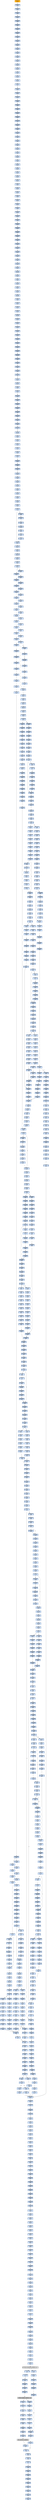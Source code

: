 strict digraph G {
	graph [bgcolor=transparent,
		name=G
	];
	node [color=lightsteelblue,
		fillcolor=lightsteelblue,
		shape=rectangle,
		style=filled
	];
	"0x00448177"	[color=lightgrey,
		fillcolor=orange,
		label="0x00448177
pusha"];
	"0x00448178"	[label="0x00448178
call"];
	"0x00448177" -> "0x00448178"	[color="#000000"];
	"0x0044817d"	[label="0x0044817d
popl"];
	"0x00448178" -> "0x0044817d"	[color="#000000"];
	"0x0044817e"	[label="0x0044817e
addl"];
	"0x0044817d" -> "0x0044817e"	[color="#000000"];
	"0x00448183"	[label="0x00448183
movl"];
	"0x0044817e" -> "0x00448183"	[color="#000000"];
	"0x00448185"	[label="0x00448185
addl"];
	"0x00448183" -> "0x00448185"	[color="#000000"];
	"0x00448187"	[label="0x00448187
subl"];
	"0x00448185" -> "0x00448187"	[color="#000000"];
	"0x00448189"	[label="0x00448189
movl"];
	"0x00448187" -> "0x00448189"	[color="#000000"];
	"0x0044818b"	[label="0x0044818b
lodsw"];
	"0x00448189" -> "0x0044818b"	[color="#000000"];
	"0x0044818d"	[label="0x0044818d
shll"];
	"0x0044818b" -> "0x0044818d"	[color="#000000"];
	"0x00448190"	[label="0x00448190
movl"];
	"0x0044818d" -> "0x00448190"	[color="#000000"];
	"0x00448192"	[label="0x00448192
pushl"];
	"0x00448190" -> "0x00448192"	[color="#000000"];
	"0x00448193"	[label="0x00448193
lodsl"];
	"0x00448192" -> "0x00448193"	[color="#000000"];
	"0x00448194"	[label="0x00448194
subl"];
	"0x00448193" -> "0x00448194"	[color="#000000"];
	"0x00448196"	[label="0x00448196
addl"];
	"0x00448194" -> "0x00448196"	[color="#000000"];
	"0x00448198"	[label="0x00448198
movl"];
	"0x00448196" -> "0x00448198"	[color="#000000"];
	"0x0044819a"	[label="0x0044819a
pushl"];
	"0x00448198" -> "0x0044819a"	[color="#000000"];
	"0x0044819b"	[label="0x0044819b
pushl"];
	"0x0044819a" -> "0x0044819b"	[color="#000000"];
	"0x0044819c"	[label="0x0044819c
decl"];
	"0x0044819b" -> "0x0044819c"	[color="#000000"];
	"0x0044819d"	[label="0x0044819d
movb"];
	"0x0044819c" -> "0x0044819d"	[color="#000000"];
	"0x004481a1"	[label="0x004481a1
movb"];
	"0x0044819d" -> "0x004481a1"	[color="#000000"];
	"0x004481a4"	[label="0x004481a4
jne"];
	"0x004481a1" -> "0x004481a4"	[color="#000000"];
	"0x004481a6"	[label="0x004481a6
subl"];
	"0x004481a4" -> "0x004481a6"	[color="#000000",
		label=F];
	"0x004481a8"	[label="0x004481a8
lodsb"];
	"0x004481a6" -> "0x004481a8"	[color="#000000"];
	"0x004481a9"	[label="0x004481a9
movl"];
	"0x004481a8" -> "0x004481a9"	[color="#000000"];
	"0x004481ab"	[label="0x004481ab
andb"];
	"0x004481a9" -> "0x004481ab"	[color="#000000"];
	"0x004481ae"	[label="0x004481ae
andb"];
	"0x004481ab" -> "0x004481ae"	[color="#000000"];
	"0x004481b0"	[label="0x004481b0
shll"];
	"0x004481ae" -> "0x004481b0"	[color="#000000"];
	"0x004481b3"	[label="0x004481b3
movb"];
	"0x004481b0" -> "0x004481b3"	[color="#000000"];
	"0x004481b5"	[label="0x004481b5
lodsb"];
	"0x004481b3" -> "0x004481b5"	[color="#000000"];
	"0x004481b6"	[label="0x004481b6
orl"];
	"0x004481b5" -> "0x004481b6"	[color="#000000"];
	"0x004481b8"	[label="0x004481b8
pushl"];
	"0x004481b6" -> "0x004481b8"	[color="#000000"];
	"0x004481b9"	[label="0x004481b9
addb"];
	"0x004481b8" -> "0x004481b9"	[color="#000000"];
	"0x004481bb"	[label="0x004481bb
movl"];
	"0x004481b9" -> "0x004481bb"	[color="#000000"];
	"0x004481c0"	[label="0x004481c0
shll"];
	"0x004481bb" -> "0x004481c0"	[color="#000000"];
	"0x004481c2"	[label="0x004481c2
popl"];
	"0x004481c0" -> "0x004481c2"	[color="#000000"];
	"0x004481c3"	[label="0x004481c3
popl"];
	"0x004481c2" -> "0x004481c3"	[color="#000000"];
	"0x004481c4"	[label="0x004481c4
movl"];
	"0x004481c3" -> "0x004481c4"	[color="#000000"];
	"0x004481c6"	[label="0x004481c6
leal"];
	"0x004481c4" -> "0x004481c6"	[color="#000000"];
	"0x004481cd"	[label="0x004481cd
pushl"];
	"0x004481c6" -> "0x004481cd"	[color="#000000"];
	"0x004481ce"	[label="0x004481ce
subl"];
	"0x004481cd" -> "0x004481ce"	[color="#000000"];
	"0x004481d0"	[label="0x004481d0
pushl"];
	"0x004481ce" -> "0x004481d0"	[color="#000000"];
	"0x004481d1"	[label="0x004481d1
pushl"];
	"0x004481d0" -> "0x004481d1"	[color="#000000"];
	"0x004481d2"	[label="0x004481d2
movl"];
	"0x004481d1" -> "0x004481d2"	[color="#000000"];
	"0x004481d4"	[label="0x004481d4
pushl"];
	"0x004481d2" -> "0x004481d4"	[color="#000000"];
	"0x004481d5"	[label="0x004481d5
movw"];
	"0x004481d4" -> "0x004481d5"	[color="#000000"];
	"0x004481d8"	[label="0x004481d8
shll"];
	"0x004481d5" -> "0x004481d8"	[color="#000000"];
	"0x004481db"	[label="0x004481db
pushl"];
	"0x004481d8" -> "0x004481db"	[color="#000000"];
	"0x004481dc"	[label="0x004481dc
pushl"];
	"0x004481db" -> "0x004481dc"	[color="#000000"];
	"0x004481dd"	[label="0x004481dd
addl"];
	"0x004481dc" -> "0x004481dd"	[color="#000000"];
	"0x004481e0"	[label="0x004481e0
pushl"];
	"0x004481dd" -> "0x004481e0"	[color="#000000"];
	"0x004481e1"	[label="0x004481e1
pushl"];
	"0x004481e0" -> "0x004481e1"	[color="#000000"];
	"0x004481e2"	[label="0x004481e2
addl"];
	"0x004481e1" -> "0x004481e2"	[color="#000000"];
	"0x004481e5"	[label="0x004481e5
pushl"];
	"0x004481e2" -> "0x004481e5"	[color="#000000"];
	"0x004481e6"	[label="0x004481e6
pushl"];
	"0x004481e5" -> "0x004481e6"	[color="#000000"];
	"0x004481e7"	[label="0x004481e7
call"];
	"0x004481e6" -> "0x004481e7"	[color="#000000"];
	"0x0044824a"	[label="0x0044824a
pushl"];
	"0x004481e7" -> "0x0044824a"	[color="#000000"];
	"0x0044824b"	[label="0x0044824b
pushl"];
	"0x0044824a" -> "0x0044824b"	[color="#000000"];
	"0x0044824c"	[label="0x0044824c
pushl"];
	"0x0044824b" -> "0x0044824c"	[color="#000000"];
	"0x0044824d"	[label="0x0044824d
pushl"];
	"0x0044824c" -> "0x0044824d"	[color="#000000"];
	"0x0044824e"	[label="0x0044824e
subl"];
	"0x0044824d" -> "0x0044824e"	[color="#000000"];
	"0x00448251"	[label="0x00448251
movl"];
	"0x0044824e" -> "0x00448251"	[color="#000000"];
	"0x00448258"	[label="0x00448258
movl"];
	"0x00448251" -> "0x00448258"	[color="#000000"];
	"0x00448260"	[label="0x00448260
movb"];
	"0x00448258" -> "0x00448260"	[color="#000000"];
	"0x00448265"	[label="0x00448265
movl"];
	"0x00448260" -> "0x00448265"	[color="#000000"];
	"0x0044826c"	[label="0x0044826c
leal"];
	"0x00448265" -> "0x0044826c"	[color="#000000"];
	"0x0044826f"	[label="0x0044826f
movl"];
	"0x0044826c" -> "0x0044826f"	[color="#000000"];
	"0x00448273"	[label="0x00448273
movl"];
	"0x0044826f" -> "0x00448273"	[color="#000000"];
	"0x00448278"	[label="0x00448278
movzbl"];
	"0x00448273" -> "0x00448278"	[color="#000000"];
	"0x0044827c"	[label="0x0044827c
movl"];
	"0x00448278" -> "0x0044827c"	[color="#000000"];
	"0x0044827e"	[label="0x0044827e
shll"];
	"0x0044827c" -> "0x0044827e"	[color="#000000"];
	"0x00448280"	[label="0x00448280
movl"];
	"0x0044827e" -> "0x00448280"	[color="#000000"];
	"0x00448282"	[label="0x00448282
decl"];
	"0x00448280" -> "0x00448282"	[color="#000000"];
	"0x00448283"	[label="0x00448283
movl"];
	"0x00448282" -> "0x00448283"	[color="#000000"];
	"0x00448287"	[label="0x00448287
movzbl"];
	"0x00448283" -> "0x00448287"	[color="#000000"];
	"0x0044828b"	[label="0x0044828b
shll"];
	"0x00448287" -> "0x0044828b"	[color="#000000"];
	"0x0044828d"	[label="0x0044828d
decl"];
	"0x0044828b" -> "0x0044828d"	[color="#000000"];
	"0x0044828e"	[label="0x0044828e
movl"];
	"0x0044828d" -> "0x0044828e"	[color="#000000"];
	"0x00448292"	[label="0x00448292
movl"];
	"0x0044828e" -> "0x00448292"	[color="#000000"];
	"0x00448299"	[label="0x00448299
movzbl"];
	"0x00448292" -> "0x00448299"	[color="#000000"];
	"0x0044829c"	[label="0x0044829c
movl"];
	"0x00448299" -> "0x0044829c"	[color="#000000"];
	"0x004482a3"	[label="0x004482a3
movl"];
	"0x0044829c" -> "0x004482a3"	[color="#000000"];
	"0x004482ab"	[label="0x004482ab
movl"];
	"0x004482a3" -> "0x004482ab"	[color="#000000"];
	"0x004482b1"	[label="0x004482b1
movl"];
	"0x004482ab" -> "0x004482b1"	[color="#000000"];
	"0x004482b6"	[label="0x004482b6
movl"];
	"0x004482b1" -> "0x004482b6"	[color="#000000"];
	"0x004482ba"	[label="0x004482ba
movl"];
	"0x004482b6" -> "0x004482ba"	[color="#000000"];
	"0x004482c2"	[label="0x004482c2
movl"];
	"0x004482ba" -> "0x004482c2"	[color="#000000"];
	"0x004482ca"	[label="0x004482ca
movl"];
	"0x004482c2" -> "0x004482ca"	[color="#000000"];
	"0x004482d2"	[label="0x004482d2
movl"];
	"0x004482ca" -> "0x004482d2"	[color="#000000"];
	"0x004482da"	[label="0x004482da
movzbl"];
	"0x004482d2" -> "0x004482da"	[color="#000000"];
	"0x004482de"	[label="0x004482de
addl"];
	"0x004482da" -> "0x004482de"	[color="#000000"];
	"0x004482e0"	[label="0x004482e0
shll"];
	"0x004482de" -> "0x004482e0"	[color="#000000"];
	"0x004482e2"	[label="0x004482e2
leal"];
	"0x004482e0" -> "0x004482e2"	[color="#000000"];
	"0x004482e8"	[label="0x004482e8
cmpl"];
	"0x004482e2" -> "0x004482e8"	[color="#000000"];
	"0x004482ec"	[label="0x004482ec
jae"];
	"0x004482e8" -> "0x004482ec"	[color="#000000"];
	"0x004482ee"	[label="0x004482ee
movl"];
	"0x004482ec" -> "0x004482ee"	[color="#000000",
		label=F];
	"0x004482f2"	[label="0x004482f2
movw"];
	"0x004482ee" -> "0x004482f2"	[color="#000000"];
	"0x004482f7"	[label="0x004482f7
addl"];
	"0x004482f2" -> "0x004482f7"	[color="#000000"];
	"0x004482fa"	[label="0x004482fa
loop"];
	"0x004482f7" -> "0x004482fa"	[color="#000000"];
	"0x004482fc"	[label="0x004482fc
movl"];
	"0x004482fa" -> "0x004482fc"	[color="#000000",
		label=F];
	"0x00448303"	[label="0x00448303
xorl"];
	"0x004482fc" -> "0x00448303"	[color="#000000"];
	"0x00448305"	[label="0x00448305
movl"];
	"0x00448303" -> "0x00448305"	[color="#000000"];
	"0x0044830d"	[label="0x0044830d
movl"];
	"0x00448305" -> "0x0044830d"	[color="#000000"];
	"0x0044830f"	[label="0x0044830f
addl"];
	"0x0044830d" -> "0x0044830f"	[color="#000000"];
	"0x00448316"	[label="0x00448316
movl"];
	"0x0044830f" -> "0x00448316"	[color="#000000"];
	"0x0044831a"	[label="0x0044831a
xorl"];
	"0x00448316" -> "0x0044831a"	[color="#000000"];
	"0x0044831c"	[label="0x0044831c
cmpl"];
	"0x0044831a" -> "0x0044831c"	[color="#000000"];
	"0x00448320"	[label="0x00448320
je"];
	"0x0044831c" -> "0x00448320"	[color="#000000"];
	"0x00448326"	[label="0x00448326
movzbl"];
	"0x00448320" -> "0x00448326"	[color="#000000",
		label=F];
	"0x00448329"	[label="0x00448329
shll"];
	"0x00448326" -> "0x00448329"	[color="#000000"];
	"0x0044832c"	[label="0x0044832c
incl"];
	"0x00448329" -> "0x0044832c"	[color="#000000"];
	"0x0044832d"	[label="0x0044832d
incl"];
	"0x0044832c" -> "0x0044832d"	[color="#000000"];
	"0x0044832e"	[label="0x0044832e
orl"];
	"0x0044832d" -> "0x0044832e"	[color="#000000"];
	"0x00448330"	[label="0x00448330
cmpl"];
	"0x0044832e" -> "0x00448330"	[color="#000000"];
	"0x00448333"	[label="0x00448333
jle"];
	"0x00448330" -> "0x00448333"	[color="#000000"];
	"0x00448335"	[label="0x00448335
movl"];
	"0x00448333" -> "0x00448335"	[color="#000000",
		label=F];
	"0x0044833c"	[label="0x0044833c
cmpl"];
	"0x00448335" -> "0x0044833c"	[color="#000000"];
	"0x00448340"	[label="0x00448340
jae"];
	"0x0044833c" -> "0x00448340"	[color="#000000"];
	"0x00448346"	[label="0x00448346
movl"];
	"0x00448340" -> "0x00448346"	[color="#000000",
		label=F];
	"0x0044834a"	[label="0x0044834a
andl"];
	"0x00448346" -> "0x0044834a"	[color="#000000"];
	"0x0044834e"	[label="0x0044834e
movl"];
	"0x0044834a" -> "0x0044834e"	[color="#000000"];
	"0x00448352"	[label="0x00448352
movl"];
	"0x0044834e" -> "0x00448352"	[color="#000000"];
	"0x00448356"	[label="0x00448356
shll"];
	"0x00448352" -> "0x00448356"	[color="#000000"];
	"0x00448359"	[label="0x00448359
movl"];
	"0x00448356" -> "0x00448359"	[color="#000000"];
	"0x0044835d"	[label="0x0044835d
addl"];
	"0x00448359" -> "0x0044835d"	[color="#000000"];
	"0x0044835f"	[label="0x0044835f
cmpl"];
	"0x0044835d" -> "0x0044835f"	[color="#000000"];
	"0x00448367"	[label="0x00448367
leal"];
	"0x0044835f" -> "0x00448367"	[color="#000000"];
	"0x0044836a"	[label="0x0044836a
ja"];
	"0x00448367" -> "0x0044836a"	[color="#000000"];
	"0x00448384"	[label="0x00448384
movl"];
	"0x0044836a" -> "0x00448384"	[color="#000000",
		label=T];
	"0x0044836c"	[label="0x0044836c
cmpl"];
	"0x0044836a" -> "0x0044836c"	[color="#000000",
		label=F];
	"0x00448388"	[label="0x00448388
movw"];
	"0x00448384" -> "0x00448388"	[color="#000000"];
	"0x0044838c"	[label="0x0044838c
shrl"];
	"0x00448388" -> "0x0044838c"	[color="#000000"];
	"0x0044838f"	[label="0x0044838f
movzwl"];
	"0x0044838c" -> "0x0044838f"	[color="#000000"];
	"0x00448392"	[label="0x00448392
imull"];
	"0x0044838f" -> "0x00448392"	[color="#000000"];
	"0x00448395"	[label="0x00448395
cmpl"];
	"0x00448392" -> "0x00448395"	[color="#000000"];
	"0x00448397"	[label="0x00448397
jae"];
	"0x00448395" -> "0x00448397"	[color="#000000"];
	"0x0044839d"	[label="0x0044839d
movl"];
	"0x00448397" -> "0x0044839d"	[color="#000000",
		label=F];
	"0x0044857a"	[label="0x0044857a
movl"];
	"0x00448397" -> "0x0044857a"	[color="#000000",
		label=T];
	"0x004483a1"	[label="0x004483a1
movl"];
	"0x0044839d" -> "0x004483a1"	[color="#000000"];
	"0x004483a6"	[label="0x004483a6
subl"];
	"0x004483a1" -> "0x004483a6"	[color="#000000"];
	"0x004483a8"	[label="0x004483a8
movb"];
	"0x004483a6" -> "0x004483a8"	[color="#000000"];
	"0x004483ac"	[label="0x004483ac
sarl"];
	"0x004483a8" -> "0x004483ac"	[color="#000000"];
	"0x004483af"	[label="0x004483af
movl"];
	"0x004483ac" -> "0x004483af"	[color="#000000"];
	"0x004483b4"	[label="0x004483b4
leal"];
	"0x004483af" -> "0x004483b4"	[color="#000000"];
	"0x004483b7"	[label="0x004483b7
movzbl"];
	"0x004483b4" -> "0x004483b7"	[color="#000000"];
	"0x004483bc"	[label="0x004483bc
movw"];
	"0x004483b7" -> "0x004483bc"	[color="#000000"];
	"0x004483c0"	[label="0x004483c0
movl"];
	"0x004483bc" -> "0x004483c0"	[color="#000000"];
	"0x004483c4"	[label="0x004483c4
andl"];
	"0x004483c0" -> "0x004483c4"	[color="#000000"];
	"0x004483c8"	[label="0x004483c8
movl"];
	"0x004483c4" -> "0x004483c8"	[color="#000000"];
	"0x004483cc"	[label="0x004483cc
shll"];
	"0x004483c8" -> "0x004483cc"	[color="#000000"];
	"0x004483ce"	[label="0x004483ce
movl"];
	"0x004483cc" -> "0x004483ce"	[color="#000000"];
	"0x004483d3"	[label="0x004483d3
subl"];
	"0x004483ce" -> "0x004483d3"	[color="#000000"];
	"0x004483d7"	[label="0x004483d7
sarl"];
	"0x004483d3" -> "0x004483d7"	[color="#000000"];
	"0x004483d9"	[label="0x004483d9
addl"];
	"0x004483d7" -> "0x004483d9"	[color="#000000"];
	"0x004483db"	[label="0x004483db
imull"];
	"0x004483d9" -> "0x004483db"	[color="#000000"];
	"0x004483e1"	[label="0x004483e1
cmpl"];
	"0x004483db" -> "0x004483e1"	[color="#000000"];
	"0x004483e6"	[label="0x004483e6
leal"];
	"0x004483e1" -> "0x004483e6"	[color="#000000"];
	"0x004483ed"	[label="0x004483ed
movl"];
	"0x004483e6" -> "0x004483ed"	[color="#000000"];
	"0x004483f1"	[label="0x004483f1
jle"];
	"0x004483ed" -> "0x004483f1"	[color="#000000"];
	"0x004484c1"	[label="0x004484c1
leal"];
	"0x004483f1" -> "0x004484c1"	[color="#000000",
		label=T];
	"0x004483f7"	[label="0x004483f7
movl"];
	"0x004483f1" -> "0x004483f7"	[color="#000000",
		label=F];
	"0x004484c4"	[label="0x004484c4
movl"];
	"0x004484c1" -> "0x004484c4"	[color="#000000"];
	"0x004484c8"	[label="0x004484c8
addl"];
	"0x004484c4" -> "0x004484c8"	[color="#000000"];
	"0x004484ca"	[label="0x004484ca
cmpl"];
	"0x004484c8" -> "0x004484ca"	[color="#000000"];
	"0x004484d2"	[label="0x004484d2
ja"];
	"0x004484ca" -> "0x004484d2"	[color="#000000"];
	"0x004484ec"	[label="0x004484ec
movl"];
	"0x004484d2" -> "0x004484ec"	[color="#000000",
		label=T];
	"0x004484d4"	[label="0x004484d4
cmpl"];
	"0x004484d2" -> "0x004484d4"	[color="#000000",
		label=F];
	"0x004484f0"	[label="0x004484f0
movw"];
	"0x004484ec" -> "0x004484f0"	[color="#000000"];
	"0x004484f4"	[label="0x004484f4
shrl"];
	"0x004484f0" -> "0x004484f4"	[color="#000000"];
	"0x004484f7"	[label="0x004484f7
movzwl"];
	"0x004484f4" -> "0x004484f7"	[color="#000000"];
	"0x004484fa"	[label="0x004484fa
imull"];
	"0x004484f7" -> "0x004484fa"	[color="#000000"];
	"0x004484fd"	[label="0x004484fd
cmpl"];
	"0x004484fa" -> "0x004484fd"	[color="#000000"];
	"0x004484ff"	[label="0x004484ff
jae"];
	"0x004484fd" -> "0x004484ff"	[color="#000000"];
	"0x00448501"	[label="0x00448501
movl"];
	"0x004484ff" -> "0x00448501"	[color="#000000",
		label=F];
	"0x0044851a"	[label="0x0044851a
subl"];
	"0x004484ff" -> "0x0044851a"	[color="#000000",
		label=T];
	"0x00448505"	[label="0x00448505
movl"];
	"0x00448501" -> "0x00448505"	[color="#000000"];
	"0x0044850a"	[label="0x0044850a
subl"];
	"0x00448505" -> "0x0044850a"	[color="#000000"];
	"0x0044850c"	[label="0x0044850c
movl"];
	"0x0044850a" -> "0x0044850c"	[color="#000000"];
	"0x0044850e"	[label="0x0044850e
sarl"];
	"0x0044850c" -> "0x0044850e"	[color="#000000"];
	"0x00448511"	[label="0x00448511
leal"];
	"0x0044850e" -> "0x00448511"	[color="#000000"];
	"0x00448514"	[label="0x00448514
movw"];
	"0x00448511" -> "0x00448514"	[color="#000000"];
	"0x00448518"	[label="0x00448518
jmp"];
	"0x00448514" -> "0x00448518"	[color="#000000"];
	"0x004484b9"	[label="0x004484b9
cmpl"];
	"0x00448518" -> "0x004484b9"	[color="#000000"];
	"0x004484bf"	[label="0x004484bf
jg"];
	"0x004484b9" -> "0x004484bf"	[color="#000000"];
	"0x00448532"	[label="0x00448532
movl"];
	"0x004484bf" -> "0x00448532"	[color="#000000",
		label=T];
	"0x0044851e"	[label="0x0044851e
subl"];
	"0x0044851a" -> "0x0044851e"	[color="#000000"];
	"0x00448520"	[label="0x00448520
movl"];
	"0x0044851e" -> "0x00448520"	[color="#000000"];
	"0x00448522"	[label="0x00448522
leal"];
	"0x00448520" -> "0x00448522"	[color="#000000"];
	"0x00448525"	[label="0x00448525
shrw"];
	"0x00448522" -> "0x00448525"	[color="#000000"];
	"0x00448529"	[label="0x00448529
subw"];
	"0x00448525" -> "0x00448529"	[color="#000000"];
	"0x0044852c"	[label="0x0044852c
movw"];
	"0x00448529" -> "0x0044852c"	[color="#000000"];
	"0x00448530"	[label="0x00448530
jmp"];
	"0x0044852c" -> "0x00448530"	[color="#000000"];
	"0x00448530" -> "0x004484b9"	[color="#000000"];
	"0x00448536"	[label="0x00448536
movl"];
	"0x00448532" -> "0x00448536"	[color="#000000"];
	"0x00448538"	[label="0x00448538
movl"];
	"0x00448536" -> "0x00448538"	[color="#000000"];
	"0x0044853f"	[label="0x0044853f
movb"];
	"0x00448538" -> "0x0044853f"	[color="#000000"];
	"0x00448543"	[label="0x00448543
movb"];
	"0x0044853f" -> "0x00448543"	[color="#000000"];
	"0x00448546"	[label="0x00448546
incl"];
	"0x00448543" -> "0x00448546"	[color="#000000"];
	"0x00448547"	[label="0x00448547
cmpl"];
	"0x00448546" -> "0x00448547"	[color="#000000"];
	"0x0044854c"	[label="0x0044854c
movl"];
	"0x00448547" -> "0x0044854c"	[color="#000000"];
	"0x00448550"	[label="0x00448550
jg"];
	"0x0044854c" -> "0x00448550"	[color="#000000"];
	"0x00448552"	[label="0x00448552
movl"];
	"0x00448550" -> "0x00448552"	[color="#000000",
		label=F];
	"0x0044855f"	[label="0x0044855f
cmpl"];
	"0x00448550" -> "0x0044855f"	[color="#000000",
		label=T];
	"0x0044855a"	[label="0x0044855a
jmp"];
	"0x00448552" -> "0x0044855a"	[color="#000000"];
	"0x00448c7b"	[label="0x00448c7b
movl"];
	"0x0044855a" -> "0x00448c7b"	[color="#000000"];
	"0x00448c82"	[label="0x00448c82
cmpl"];
	"0x00448c7b" -> "0x00448c82"	[color="#000000"];
	"0x00448c86"	[label="0x00448c86
jb"];
	"0x00448c82" -> "0x00448c86"	[color="#000000"];
	"0x00448c8c"	[label="0x00448c8c
cmpl"];
	"0x00448c86" -> "0x00448c8c"	[color="#000000",
		label=F];
	"0x00448370"	[label="0x00448370
je"];
	"0x0044836c" -> "0x00448370"	[color="#000000"];
	"0x00448376"	[label="0x00448376
shll"];
	"0x00448370" -> "0x00448376"	[color="#000000",
		label=F];
	"0x0044837b"	[label="0x0044837b
movzbl"];
	"0x00448376" -> "0x0044837b"	[color="#000000"];
	"0x0044837e"	[label="0x0044837e
shll"];
	"0x0044837b" -> "0x0044837e"	[color="#000000"];
	"0x00448381"	[label="0x00448381
incl"];
	"0x0044837e" -> "0x00448381"	[color="#000000"];
	"0x00448382"	[label="0x00448382
orl"];
	"0x00448381" -> "0x00448382"	[color="#000000"];
	"0x00448382" -> "0x00448384"	[color="#000000"];
	"0x004484d8"	[label="0x004484d8
je"];
	"0x004484d4" -> "0x004484d8"	[color="#000000"];
	"0x004484de"	[label="0x004484de
shll"];
	"0x004484d8" -> "0x004484de"	[color="#000000",
		label=F];
	"0x004484e3"	[label="0x004484e3
movzbl"];
	"0x004484de" -> "0x004484e3"	[color="#000000"];
	"0x004484e6"	[label="0x004484e6
shll"];
	"0x004484e3" -> "0x004484e6"	[color="#000000"];
	"0x004484e9"	[label="0x004484e9
incl"];
	"0x004484e6" -> "0x004484e9"	[color="#000000"];
	"0x004484ea"	[label="0x004484ea
orl"];
	"0x004484e9" -> "0x004484ea"	[color="#000000"];
	"0x004484ea" -> "0x004484ec"	[color="#000000"];
	"0x0044857e"	[label="0x0044857e
subl"];
	"0x0044857a" -> "0x0044857e"	[color="#000000"];
	"0x00448580"	[label="0x00448580
movl"];
	"0x0044857e" -> "0x00448580"	[color="#000000"];
	"0x00448584"	[label="0x00448584
subl"];
	"0x00448580" -> "0x00448584"	[color="#000000"];
	"0x00448586"	[label="0x00448586
movl"];
	"0x00448584" -> "0x00448586"	[color="#000000"];
	"0x00448588"	[label="0x00448588
shrw"];
	"0x00448586" -> "0x00448588"	[color="#000000"];
	"0x0044858c"	[label="0x0044858c
subw"];
	"0x00448588" -> "0x0044858c"	[color="#000000"];
	"0x0044858f"	[label="0x0044858f
cmpl"];
	"0x0044858c" -> "0x0044858f"	[color="#000000"];
	"0x00448595"	[label="0x00448595
movw"];
	"0x0044858f" -> "0x00448595"	[color="#000000"];
	"0x00448599"	[label="0x00448599
movl"];
	"0x00448595" -> "0x00448599"	[color="#000000"];
	"0x0044859d"	[label="0x0044859d
leal"];
	"0x00448599" -> "0x0044859d"	[color="#000000"];
	"0x004485a1"	[label="0x004485a1
movl"];
	"0x0044859d" -> "0x004485a1"	[color="#000000"];
	"0x004485a5"	[label="0x004485a5
ja"];
	"0x004485a1" -> "0x004485a5"	[color="#000000"];
	"0x004485bd"	[label="0x004485bd
movl"];
	"0x004485a5" -> "0x004485bd"	[color="#000000",
		label=T];
	"0x004485a7"	[label="0x004485a7
cmpl"];
	"0x004485a5" -> "0x004485a7"	[color="#000000",
		label=F];
	"0x004485c1"	[label="0x004485c1
movl"];
	"0x004485bd" -> "0x004485c1"	[color="#000000"];
	"0x004485c3"	[label="0x004485c3
shrl"];
	"0x004485c1" -> "0x004485c3"	[color="#000000"];
	"0x004485c6"	[label="0x004485c6
movw"];
	"0x004485c3" -> "0x004485c6"	[color="#000000"];
	"0x004485cd"	[label="0x004485cd
movzwl"];
	"0x004485c6" -> "0x004485cd"	[color="#000000"];
	"0x004485d0"	[label="0x004485d0
imull"];
	"0x004485cd" -> "0x004485d0"	[color="#000000"];
	"0x004485d3"	[label="0x004485d3
cmpl"];
	"0x004485d0" -> "0x004485d3"	[color="#000000"];
	"0x004485d5"	[label="0x004485d5
jae"];
	"0x004485d3" -> "0x004485d5"	[color="#000000"];
	"0x004485d7"	[label="0x004485d7
movl"];
	"0x004485d5" -> "0x004485d7"	[color="#000000",
		label=F];
	"0x00448629"	[label="0x00448629
movl"];
	"0x004485d5" -> "0x00448629"	[color="#000000",
		label=T];
	"0x004485d9"	[label="0x004485d9
movl"];
	"0x004485d7" -> "0x004485d9"	[color="#000000"];
	"0x004485de"	[label="0x004485de
subl"];
	"0x004485d9" -> "0x004485de"	[color="#000000"];
	"0x004485e0"	[label="0x004485e0
movl"];
	"0x004485de" -> "0x004485e0"	[color="#000000"];
	"0x004485e4"	[label="0x004485e4
sarl"];
	"0x004485e0" -> "0x004485e4"	[color="#000000"];
	"0x004485e7"	[label="0x004485e7
movl"];
	"0x004485e4" -> "0x004485e7"	[color="#000000"];
	"0x004485eb"	[label="0x004485eb
leal"];
	"0x004485e7" -> "0x004485eb"	[color="#000000"];
	"0x004485ee"	[label="0x004485ee
movl"];
	"0x004485eb" -> "0x004485ee"	[color="#000000"];
	"0x004485f2"	[label="0x004485f2
movl"];
	"0x004485ee" -> "0x004485f2"	[color="#000000"];
	"0x004485f6"	[label="0x004485f6
movl"];
	"0x004485f2" -> "0x004485f6"	[color="#000000"];
	"0x004485fa"	[label="0x004485fa
movw"];
	"0x004485f6" -> "0x004485fa"	[color="#000000"];
	"0x00448601"	[label="0x00448601
movl"];
	"0x004485fa" -> "0x00448601"	[color="#000000"];
	"0x00448605"	[label="0x00448605
movl"];
	"0x00448601" -> "0x00448605"	[color="#000000"];
	"0x00448609"	[label="0x00448609
movl"];
	"0x00448605" -> "0x00448609"	[color="#000000"];
	"0x0044860d"	[label="0x0044860d
xorl"];
	"0x00448609" -> "0x0044860d"	[color="#000000"];
	"0x0044860f"	[label="0x0044860f
cmpl"];
	"0x0044860d" -> "0x0044860f"	[color="#000000"];
	"0x00448614"	[label="0x00448614
setg"];
	"0x0044860f" -> "0x00448614"	[color="#000000"];
	"0x00448617"	[label="0x00448617
addl"];
	"0x00448614" -> "0x00448617"	[color="#000000"];
	"0x0044861d"	[label="0x0044861d
leal"];
	"0x00448617" -> "0x0044861d"	[color="#000000"];
	"0x00448620"	[label="0x00448620
movl"];
	"0x0044861d" -> "0x00448620"	[color="#000000"];
	"0x00448624"	[label="0x00448624
jmp"];
	"0x00448620" -> "0x00448624"	[color="#000000"];
	"0x0044889d"	[label="0x0044889d
cmpl"];
	"0x00448624" -> "0x0044889d"	[color="#000000"];
	"0x004488a3"	[label="0x004488a3
ja"];
	"0x0044889d" -> "0x004488a3"	[color="#000000"];
	"0x004488bb"	[label="0x004488bb
movw"];
	"0x004488a3" -> "0x004488bb"	[color="#000000",
		label=T];
	"0x004488a5"	[label="0x004488a5
cmpl"];
	"0x004488a3" -> "0x004488a5"	[color="#000000",
		label=F];
	"0x004488be"	[label="0x004488be
movl"];
	"0x004488bb" -> "0x004488be"	[color="#000000"];
	"0x004488c0"	[label="0x004488c0
shrl"];
	"0x004488be" -> "0x004488c0"	[color="#000000"];
	"0x004488c3"	[label="0x004488c3
movzwl"];
	"0x004488c0" -> "0x004488c3"	[color="#000000"];
	"0x004488c6"	[label="0x004488c6
imull"];
	"0x004488c3" -> "0x004488c6"	[color="#000000"];
	"0x004488c9"	[label="0x004488c9
cmpl"];
	"0x004488c6" -> "0x004488c9"	[color="#000000"];
	"0x004488cb"	[label="0x004488cb
jae"];
	"0x004488c9" -> "0x004488cb"	[color="#000000"];
	"0x004488cd"	[label="0x004488cd
movl"];
	"0x004488cb" -> "0x004488cd"	[color="#000000",
		label=F];
	"0x004488fc"	[label="0x004488fc
subl"];
	"0x004488cb" -> "0x004488fc"	[color="#000000",
		label=T];
	"0x004488d1"	[label="0x004488d1
movl"];
	"0x004488cd" -> "0x004488d1"	[color="#000000"];
	"0x004488d6"	[label="0x004488d6
subl"];
	"0x004488d1" -> "0x004488d6"	[color="#000000"];
	"0x004488d8"	[label="0x004488d8
shll"];
	"0x004488d6" -> "0x004488d8"	[color="#000000"];
	"0x004488dd"	[label="0x004488dd
sarl"];
	"0x004488d8" -> "0x004488dd"	[color="#000000"];
	"0x004488e0"	[label="0x004488e0
movl"];
	"0x004488dd" -> "0x004488e0"	[color="#000000"];
	"0x004488e8"	[label="0x004488e8
leal"];
	"0x004488e0" -> "0x004488e8"	[color="#000000"];
	"0x004488eb"	[label="0x004488eb
movw"];
	"0x004488e8" -> "0x004488eb"	[color="#000000"];
	"0x004488ee"	[label="0x004488ee
movl"];
	"0x004488eb" -> "0x004488ee"	[color="#000000"];
	"0x004488f2"	[label="0x004488f2
leal"];
	"0x004488ee" -> "0x004488f2"	[color="#000000"];
	"0x004488f6"	[label="0x004488f6
movl"];
	"0x004488f2" -> "0x004488f6"	[color="#000000"];
	"0x004488fa"	[label="0x004488fa
jmp"];
	"0x004488f6" -> "0x004488fa"	[color="#000000"];
	"0x0044896e"	[label="0x0044896e
movl"];
	"0x004488fa" -> "0x0044896e"	[color="#000000"];
	"0x00448976"	[label="0x00448976
jmp"];
	"0x0044896e" -> "0x00448976"	[color="#000000"];
	"0x004489a7"	[label="0x004489a7
movl"];
	"0x00448976" -> "0x004489a7"	[color="#000000"];
	"0x004489ab"	[label="0x004489ab
movl"];
	"0x004489a7" -> "0x004489ab"	[color="#000000"];
	"0x004489b0"	[label="0x004489b0
movl"];
	"0x004489ab" -> "0x004489b0"	[color="#000000"];
	"0x004489b4"	[label="0x004489b4
leal"];
	"0x004489b0" -> "0x004489b4"	[color="#000000"];
	"0x004489b7"	[label="0x004489b7
movl"];
	"0x004489b4" -> "0x004489b7"	[color="#000000"];
	"0x004489bb"	[label="0x004489bb
addl"];
	"0x004489b7" -> "0x004489bb"	[color="#000000"];
	"0x004489bd"	[label="0x004489bd
cmpl"];
	"0x004489bb" -> "0x004489bd"	[color="#000000"];
	"0x004489c5"	[label="0x004489c5
ja"];
	"0x004489bd" -> "0x004489c5"	[color="#000000"];
	"0x004489df"	[label="0x004489df
movl"];
	"0x004489c5" -> "0x004489df"	[color="#000000",
		label=T];
	"0x004489c7"	[label="0x004489c7
cmpl"];
	"0x004489c5" -> "0x004489c7"	[color="#000000",
		label=F];
	"0x004489e3"	[label="0x004489e3
movw"];
	"0x004489df" -> "0x004489e3"	[color="#000000"];
	"0x004489e6"	[label="0x004489e6
shrl"];
	"0x004489e3" -> "0x004489e6"	[color="#000000"];
	"0x004489e9"	[label="0x004489e9
movzwl"];
	"0x004489e6" -> "0x004489e9"	[color="#000000"];
	"0x004489ec"	[label="0x004489ec
imull"];
	"0x004489e9" -> "0x004489ec"	[color="#000000"];
	"0x004489ef"	[label="0x004489ef
cmpl"];
	"0x004489ec" -> "0x004489ef"	[color="#000000"];
	"0x004489f1"	[label="0x004489f1
jae"];
	"0x004489ef" -> "0x004489f1"	[color="#000000"];
	"0x004489f3"	[label="0x004489f3
movl"];
	"0x004489f1" -> "0x004489f3"	[color="#000000",
		label=F];
	"0x00448a0b"	[label="0x00448a0b
subl"];
	"0x004489f1" -> "0x00448a0b"	[color="#000000",
		label=T];
	"0x004489f7"	[label="0x004489f7
movl"];
	"0x004489f3" -> "0x004489f7"	[color="#000000"];
	"0x004489fc"	[label="0x004489fc
subl"];
	"0x004489f7" -> "0x004489fc"	[color="#000000"];
	"0x004489fe"	[label="0x004489fe
sarl"];
	"0x004489fc" -> "0x004489fe"	[color="#000000"];
	"0x00448a01"	[label="0x00448a01
leal"];
	"0x004489fe" -> "0x00448a01"	[color="#000000"];
	"0x00448a04"	[label="0x00448a04
movl"];
	"0x00448a01" -> "0x00448a04"	[color="#000000"];
	"0x00448a06"	[label="0x00448a06
movw"];
	"0x00448a04" -> "0x00448a06"	[color="#000000"];
	"0x00448a09"	[label="0x00448a09
jmp"];
	"0x00448a06" -> "0x00448a09"	[color="#000000"];
	"0x00448a20"	[label="0x00448a20
movl"];
	"0x00448a09" -> "0x00448a20"	[color="#000000"];
	"0x00448a24"	[label="0x00448a24
decl"];
	"0x00448a20" -> "0x00448a24"	[color="#000000"];
	"0x00448a25"	[label="0x00448a25
movl"];
	"0x00448a24" -> "0x00448a25"	[color="#000000"];
	"0x00448a29"	[label="0x00448a29
jne"];
	"0x00448a25" -> "0x00448a29"	[color="#000000"];
	"0x00448a2b"	[label="0x00448a2b
movb"];
	"0x00448a29" -> "0x00448a2b"	[color="#000000",
		label=F];
	"0x00448a2f"	[label="0x00448a2f
movl"];
	"0x00448a2b" -> "0x00448a2f"	[color="#000000"];
	"0x00448a34"	[label="0x00448a34
shll"];
	"0x00448a2f" -> "0x00448a34"	[color="#000000"];
	"0x00448a36"	[label="0x00448a36
subl"];
	"0x00448a34" -> "0x00448a36"	[color="#000000"];
	"0x00448a38"	[label="0x00448a38
addl"];
	"0x00448a36" -> "0x00448a38"	[color="#000000"];
	"0x00448a3c"	[label="0x00448a3c
cmpl"];
	"0x00448a38" -> "0x00448a3c"	[color="#000000"];
	"0x00448a41"	[label="0x00448a41
movl"];
	"0x00448a3c" -> "0x00448a41"	[color="#000000"];
	"0x00448a45"	[label="0x00448a45
jg"];
	"0x00448a41" -> "0x00448a45"	[color="#000000"];
	"0x00448a4b"	[label="0x00448a4b
addl"];
	"0x00448a45" -> "0x00448a4b"	[color="#000000",
		label=F];
	"0x00448c32"	[label="0x00448c32
movl"];
	"0x00448a45" -> "0x00448c32"	[color="#000000",
		label=T];
	"0x00448a50"	[label="0x00448a50
cmpl"];
	"0x00448a4b" -> "0x00448a50"	[color="#000000"];
	"0x00448a53"	[label="0x00448a53
movl"];
	"0x00448a50" -> "0x00448a53"	[color="#000000"];
	"0x00448a55"	[label="0x00448a55
jle"];
	"0x00448a53" -> "0x00448a55"	[color="#000000"];
	"0x00448a5c"	[label="0x00448a5c
movl"];
	"0x00448a55" -> "0x00448a5c"	[color="#000000",
		label=T];
	"0x00448a57"	[label="0x00448a57
movl"];
	"0x00448a55" -> "0x00448a57"	[color="#000000",
		label=F];
	"0x00448a60"	[label="0x00448a60
shll"];
	"0x00448a5c" -> "0x00448a60"	[color="#000000"];
	"0x00448a63"	[label="0x00448a63
movl"];
	"0x00448a60" -> "0x00448a63"	[color="#000000"];
	"0x00448a6b"	[label="0x00448a6b
leal"];
	"0x00448a63" -> "0x00448a6b"	[color="#000000"];
	"0x00448a72"	[label="0x00448a72
movl"];
	"0x00448a6b" -> "0x00448a72"	[color="#000000"];
	"0x00448a76"	[label="0x00448a76
movl"];
	"0x00448a72" -> "0x00448a76"	[color="#000000"];
	"0x00448a7b"	[label="0x00448a7b
leal"];
	"0x00448a76" -> "0x00448a7b"	[color="#000000"];
	"0x00448a7e"	[label="0x00448a7e
movl"];
	"0x00448a7b" -> "0x00448a7e"	[color="#000000"];
	"0x00448a82"	[label="0x00448a82
addl"];
	"0x00448a7e" -> "0x00448a82"	[color="#000000"];
	"0x00448a84"	[label="0x00448a84
cmpl"];
	"0x00448a82" -> "0x00448a84"	[color="#000000"];
	"0x00448a8c"	[label="0x00448a8c
ja"];
	"0x00448a84" -> "0x00448a8c"	[color="#000000"];
	"0x00448a8e"	[label="0x00448a8e
cmpl"];
	"0x00448a8c" -> "0x00448a8e"	[color="#000000",
		label=F];
	"0x00448aa6"	[label="0x00448aa6
movl"];
	"0x00448a8c" -> "0x00448aa6"	[color="#000000",
		label=T];
	"0x00448a92"	[label="0x00448a92
je"];
	"0x00448a8e" -> "0x00448a92"	[color="#000000"];
	"0x00448a98"	[label="0x00448a98
shll"];
	"0x00448a92" -> "0x00448a98"	[color="#000000",
		label=F];
	"0x00448a9d"	[label="0x00448a9d
movzbl"];
	"0x00448a98" -> "0x00448a9d"	[color="#000000"];
	"0x00448aa0"	[label="0x00448aa0
shll"];
	"0x00448a9d" -> "0x00448aa0"	[color="#000000"];
	"0x00448aa3"	[label="0x00448aa3
incl"];
	"0x00448aa0" -> "0x00448aa3"	[color="#000000"];
	"0x00448aa4"	[label="0x00448aa4
orl"];
	"0x00448aa3" -> "0x00448aa4"	[color="#000000"];
	"0x00448aa4" -> "0x00448aa6"	[color="#000000"];
	"0x00448aaa"	[label="0x00448aaa
movw"];
	"0x00448aa6" -> "0x00448aaa"	[color="#000000"];
	"0x00448aad"	[label="0x00448aad
shrl"];
	"0x00448aaa" -> "0x00448aad"	[color="#000000"];
	"0x00448ab0"	[label="0x00448ab0
movzwl"];
	"0x00448aad" -> "0x00448ab0"	[color="#000000"];
	"0x00448ab3"	[label="0x00448ab3
imull"];
	"0x00448ab0" -> "0x00448ab3"	[color="#000000"];
	"0x00448ab6"	[label="0x00448ab6
cmpl"];
	"0x00448ab3" -> "0x00448ab6"	[color="#000000"];
	"0x00448ab8"	[label="0x00448ab8
jae"];
	"0x00448ab6" -> "0x00448ab8"	[color="#000000"];
	"0x00448aba"	[label="0x00448aba
movl"];
	"0x00448ab8" -> "0x00448aba"	[color="#000000",
		label=F];
	"0x00448ad2"	[label="0x00448ad2
subl"];
	"0x00448ab8" -> "0x00448ad2"	[color="#000000",
		label=T];
	"0x00448abe"	[label="0x00448abe
movl"];
	"0x00448aba" -> "0x00448abe"	[color="#000000"];
	"0x00448ac3"	[label="0x00448ac3
subl"];
	"0x00448abe" -> "0x00448ac3"	[color="#000000"];
	"0x00448ac5"	[label="0x00448ac5
sarl"];
	"0x00448ac3" -> "0x00448ac5"	[color="#000000"];
	"0x00448ac8"	[label="0x00448ac8
leal"];
	"0x00448ac5" -> "0x00448ac8"	[color="#000000"];
	"0x00448acb"	[label="0x00448acb
movw"];
	"0x00448ac8" -> "0x00448acb"	[color="#000000"];
	"0x00448ace"	[label="0x00448ace
movl"];
	"0x00448acb" -> "0x00448ace"	[color="#000000"];
	"0x00448ad0"	[label="0x00448ad0
jmp"];
	"0x00448ace" -> "0x00448ad0"	[color="#000000"];
	"0x00448ae7"	[label="0x00448ae7
movl"];
	"0x00448ad0" -> "0x00448ae7"	[color="#000000"];
	"0x00448aeb"	[label="0x00448aeb
decl"];
	"0x00448ae7" -> "0x00448aeb"	[color="#000000"];
	"0x00448aec"	[label="0x00448aec
movl"];
	"0x00448aeb" -> "0x00448aec"	[color="#000000"];
	"0x00448af0"	[label="0x00448af0
jne"];
	"0x00448aec" -> "0x00448af0"	[color="#000000"];
	"0x00448af2"	[label="0x00448af2
leal"];
	"0x00448af0" -> "0x00448af2"	[color="#000000",
		label=F];
	"0x00448ad6"	[label="0x00448ad6
subl"];
	"0x00448ad2" -> "0x00448ad6"	[color="#000000"];
	"0x00448ad8"	[label="0x00448ad8
movl"];
	"0x00448ad6" -> "0x00448ad8"	[color="#000000"];
	"0x00448ada"	[label="0x00448ada
shrw"];
	"0x00448ad8" -> "0x00448ada"	[color="#000000"];
	"0x00448ade"	[label="0x00448ade
subw"];
	"0x00448ada" -> "0x00448ade"	[color="#000000"];
	"0x00448ae1"	[label="0x00448ae1
leal"];
	"0x00448ade" -> "0x00448ae1"	[color="#000000"];
	"0x00448ae4"	[label="0x00448ae4
movw"];
	"0x00448ae1" -> "0x00448ae4"	[color="#000000"];
	"0x00448ae4" -> "0x00448ae7"	[color="#000000"];
	"0x00448af5"	[label="0x00448af5
cmpl"];
	"0x00448af2" -> "0x00448af5"	[color="#000000"];
	"0x00448af8"	[label="0x00448af8
movl"];
	"0x00448af5" -> "0x00448af8"	[color="#000000"];
	"0x00448afb"	[label="0x00448afb
jle"];
	"0x00448af8" -> "0x00448afb"	[color="#000000"];
	"0x00448b01"	[label="0x00448b01
movl"];
	"0x00448afb" -> "0x00448b01"	[color="#000000",
		label=F];
	"0x00448c28"	[label="0x00448c28
movl"];
	"0x00448afb" -> "0x00448c28"	[color="#000000",
		label=T];
	"0x00448b03"	[label="0x00448b03
movl"];
	"0x00448b01" -> "0x00448b03"	[color="#000000"];
	"0x00448b05"	[label="0x00448b05
sarl"];
	"0x00448b03" -> "0x00448b05"	[color="#000000"];
	"0x00448b07"	[label="0x00448b07
andl"];
	"0x00448b05" -> "0x00448b07"	[color="#000000"];
	"0x00448b0a"	[label="0x00448b0a
leal"];
	"0x00448b07" -> "0x00448b0a"	[color="#000000"];
	"0x00448b0d"	[label="0x00448b0d
orl"];
	"0x00448b0a" -> "0x00448b0d"	[color="#000000"];
	"0x00448b10"	[label="0x00448b10
cmpl"];
	"0x00448b0d" -> "0x00448b10"	[color="#000000"];
	"0x00448b13"	[label="0x00448b13
movl"];
	"0x00448b10" -> "0x00448b13"	[color="#000000"];
	"0x00448b17"	[label="0x00448b17
jg"];
	"0x00448b13" -> "0x00448b17"	[color="#000000"];
	"0x00448b19"	[label="0x00448b19
movl"];
	"0x00448b17" -> "0x00448b19"	[color="#000000",
		label=F];
	"0x00448b35"	[label="0x00448b35
leal"];
	"0x00448b17" -> "0x00448b35"	[color="#000000",
		label=T];
	"0x00448b1d"	[label="0x00448b1d
shll"];
	"0x00448b19" -> "0x00448b1d"	[color="#000000"];
	"0x00448b1f"	[label="0x00448b1f
addl"];
	"0x00448b1d" -> "0x00448b1f"	[color="#000000"];
	"0x00448b21"	[label="0x00448b21
movl"];
	"0x00448b1f" -> "0x00448b21"	[color="#000000"];
	"0x00448b24"	[label="0x00448b24
leal"];
	"0x00448b21" -> "0x00448b24"	[color="#000000"];
	"0x00448b28"	[label="0x00448b28
subl"];
	"0x00448b24" -> "0x00448b28"	[color="#000000"];
	"0x00448b2a"	[label="0x00448b2a
addl"];
	"0x00448b28" -> "0x00448b2a"	[color="#000000"];
	"0x00448b2f"	[label="0x00448b2f
movl"];
	"0x00448b2a" -> "0x00448b2f"	[color="#000000"];
	"0x00448b33"	[label="0x00448b33
jmp"];
	"0x00448b2f" -> "0x00448b33"	[color="#000000"];
	"0x00448b8b"	[label="0x00448b8b
movl"];
	"0x00448b33" -> "0x00448b8b"	[color="#000000"];
	"0x00448b93"	[label="0x00448b93
movl"];
	"0x00448b8b" -> "0x00448b93"	[color="#000000"];
	"0x00448b98"	[label="0x00448b98
movl"];
	"0x00448b93" -> "0x00448b98"	[color="#000000"];
	"0x00448b9c"	[label="0x00448b9c
addl"];
	"0x00448b98" -> "0x00448b9c"	[color="#000000"];
	"0x00448b9e"	[label="0x00448b9e
movl"];
	"0x00448b9c" -> "0x00448b9e"	[color="#000000"];
	"0x00448ba2"	[label="0x00448ba2
addl"];
	"0x00448b9e" -> "0x00448ba2"	[color="#000000"];
	"0x00448ba4"	[label="0x00448ba4
cmpl"];
	"0x00448ba2" -> "0x00448ba4"	[color="#000000"];
	"0x00448bac"	[label="0x00448bac
ja"];
	"0x00448ba4" -> "0x00448bac"	[color="#000000"];
	"0x00448bc6"	[label="0x00448bc6
movl"];
	"0x00448bac" -> "0x00448bc6"	[color="#000000",
		label=T];
	"0x00448bae"	[label="0x00448bae
cmpl"];
	"0x00448bac" -> "0x00448bae"	[color="#000000",
		label=F];
	"0x00448bca"	[label="0x00448bca
movw"];
	"0x00448bc6" -> "0x00448bca"	[color="#000000"];
	"0x00448bce"	[label="0x00448bce
shrl"];
	"0x00448bca" -> "0x00448bce"	[color="#000000"];
	"0x00448bd1"	[label="0x00448bd1
movzwl"];
	"0x00448bce" -> "0x00448bd1"	[color="#000000"];
	"0x00448bd4"	[label="0x00448bd4
imull"];
	"0x00448bd1" -> "0x00448bd4"	[color="#000000"];
	"0x00448bd7"	[label="0x00448bd7
cmpl"];
	"0x00448bd4" -> "0x00448bd7"	[color="#000000"];
	"0x00448bd9"	[label="0x00448bd9
jae"];
	"0x00448bd7" -> "0x00448bd9"	[color="#000000"];
	"0x00448bdb"	[label="0x00448bdb
movl"];
	"0x00448bd9" -> "0x00448bdb"	[color="#000000",
		label=F];
	"0x00448bf6"	[label="0x00448bf6
subl"];
	"0x00448bd9" -> "0x00448bf6"	[color="#000000",
		label=T];
	"0x00448bdf"	[label="0x00448bdf
movl"];
	"0x00448bdb" -> "0x00448bdf"	[color="#000000"];
	"0x00448be4"	[label="0x00448be4
subl"];
	"0x00448bdf" -> "0x00448be4"	[color="#000000"];
	"0x00448be6"	[label="0x00448be6
sarl"];
	"0x00448be4" -> "0x00448be6"	[color="#000000"];
	"0x00448be9"	[label="0x00448be9
leal"];
	"0x00448be6" -> "0x00448be9"	[color="#000000"];
	"0x00448bec"	[label="0x00448bec
movw"];
	"0x00448be9" -> "0x00448bec"	[color="#000000"];
	"0x00448bf0"	[label="0x00448bf0
movl"];
	"0x00448bec" -> "0x00448bf0"	[color="#000000"];
	"0x00448bf4"	[label="0x00448bf4
jmp"];
	"0x00448bf0" -> "0x00448bf4"	[color="#000000"];
	"0x00448c15"	[label="0x00448c15
movl"];
	"0x00448bf4" -> "0x00448c15"	[color="#000000"];
	"0x00448c19"	[label="0x00448c19
shll"];
	"0x00448c15" -> "0x00448c19"	[color="#000000"];
	"0x00448c1d"	[label="0x00448c1d
decl"];
	"0x00448c19" -> "0x00448c1d"	[color="#000000"];
	"0x00448c1e"	[label="0x00448c1e
movl"];
	"0x00448c1d" -> "0x00448c1e"	[color="#000000"];
	"0x00448c22"	[label="0x00448c22
jne"];
	"0x00448c1e" -> "0x00448c22"	[color="#000000"];
	"0x00448c22" -> "0x00448c28"	[color="#000000",
		label=F];
	"0x00448bb2"	[label="0x00448bb2
je"];
	"0x00448bae" -> "0x00448bb2"	[color="#000000"];
	"0x00448bb8"	[label="0x00448bb8
shll"];
	"0x00448bb2" -> "0x00448bb8"	[color="#000000",
		label=F];
	"0x00448bbd"	[label="0x00448bbd
movzbl"];
	"0x00448bb8" -> "0x00448bbd"	[color="#000000"];
	"0x00448bc0"	[label="0x00448bc0
shll"];
	"0x00448bbd" -> "0x00448bc0"	[color="#000000"];
	"0x00448bc3"	[label="0x00448bc3
incl"];
	"0x00448bc0" -> "0x00448bc3"	[color="#000000"];
	"0x00448bc4"	[label="0x00448bc4
orl"];
	"0x00448bc3" -> "0x00448bc4"	[color="#000000"];
	"0x00448bc4" -> "0x00448bc6"	[color="#000000"];
	"0x00448bfa"	[label="0x00448bfa
subl"];
	"0x00448bf6" -> "0x00448bfa"	[color="#000000"];
	"0x00448bfc"	[label="0x00448bfc
movl"];
	"0x00448bfa" -> "0x00448bfc"	[color="#000000"];
	"0x00448bfe"	[label="0x00448bfe
shrw"];
	"0x00448bfc" -> "0x00448bfe"	[color="#000000"];
	"0x00448c02"	[label="0x00448c02
subw"];
	"0x00448bfe" -> "0x00448c02"	[color="#000000"];
	"0x00448c05"	[label="0x00448c05
movl"];
	"0x00448c02" -> "0x00448c05"	[color="#000000"];
	"0x00448c09"	[label="0x00448c09
movw"];
	"0x00448c05" -> "0x00448c09"	[color="#000000"];
	"0x00448c0d"	[label="0x00448c0d
movl"];
	"0x00448c09" -> "0x00448c0d"	[color="#000000"];
	"0x00448c11"	[label="0x00448c11
incl"];
	"0x00448c0d" -> "0x00448c11"	[color="#000000"];
	"0x00448c12"	[label="0x00448c12
orl"];
	"0x00448c11" -> "0x00448c12"	[color="#000000"];
	"0x00448c12" -> "0x00448c15"	[color="#000000"];
	"0x00448c2b"	[label="0x00448c2b
incl"];
	"0x00448c28" -> "0x00448c2b"	[color="#000000"];
	"0x00448c2c"	[label="0x00448c2c
movl"];
	"0x00448c2b" -> "0x00448c2c"	[color="#000000"];
	"0x00448c30"	[label="0x00448c30
je"];
	"0x00448c2c" -> "0x00448c30"	[color="#000000"];
	"0x00448c30" -> "0x00448c32"	[color="#000000",
		label=F];
	"0x00448c36"	[label="0x00448c36
movl"];
	"0x00448c32" -> "0x00448c36"	[color="#000000"];
	"0x00448c3a"	[label="0x00448c3a
addl"];
	"0x00448c36" -> "0x00448c3a"	[color="#000000"];
	"0x00448c3d"	[label="0x00448c3d
cmpl"];
	"0x00448c3a" -> "0x00448c3d"	[color="#000000"];
	"0x00448c41"	[label="0x00448c41
ja"];
	"0x00448c3d" -> "0x00448c41"	[color="#000000"];
	"0x00448c43"	[label="0x00448c43
movl"];
	"0x00448c41" -> "0x00448c43"	[color="#000000",
		label=F];
	"0x00448c4a"	[label="0x00448c4a
movl"];
	"0x00448c43" -> "0x00448c4a"	[color="#000000"];
	"0x00448c4c"	[label="0x00448c4c
subl"];
	"0x00448c4a" -> "0x00448c4c"	[color="#000000"];
	"0x00448c50"	[label="0x00448c50
addl"];
	"0x00448c4c" -> "0x00448c50"	[color="#000000"];
	"0x00448c57"	[label="0x00448c57
leal"];
	"0x00448c50" -> "0x00448c57"	[color="#000000"];
	"0x00448c5b"	[label="0x00448c5b
movb"];
	"0x00448c57" -> "0x00448c5b"	[color="#000000"];
	"0x00448c5d"	[label="0x00448c5d
incl"];
	"0x00448c5b" -> "0x00448c5d"	[color="#000000"];
	"0x00448c5e"	[label="0x00448c5e
movb"];
	"0x00448c5d" -> "0x00448c5e"	[color="#000000"];
	"0x00448c62"	[label="0x00448c62
movb"];
	"0x00448c5e" -> "0x00448c62"	[color="#000000"];
	"0x00448c64"	[label="0x00448c64
incl"];
	"0x00448c62" -> "0x00448c64"	[color="#000000"];
	"0x00448c65"	[label="0x00448c65
incl"];
	"0x00448c64" -> "0x00448c65"	[color="#000000"];
	"0x00448c69"	[label="0x00448c69
decl"];
	"0x00448c65" -> "0x00448c69"	[color="#000000"];
	"0x00448c6a"	[label="0x00448c6a
je"];
	"0x00448c69" -> "0x00448c6a"	[color="#000000"];
	"0x00448c6a" -> "0x00448c7b"	[color="#000000",
		label=T];
	"0x0044862b"	[label="0x0044862b
subl"];
	"0x00448629" -> "0x0044862b"	[color="#000000"];
	"0x0044862d"	[label="0x0044862d
subl"];
	"0x0044862b" -> "0x0044862d"	[color="#000000"];
	"0x0044862f"	[label="0x0044862f
movl"];
	"0x0044862d" -> "0x0044862f"	[color="#000000"];
	"0x00448631"	[label="0x00448631
shrw"];
	"0x0044862f" -> "0x00448631"	[color="#000000"];
	"0x00448635"	[label="0x00448635
movl"];
	"0x00448631" -> "0x00448635"	[color="#000000"];
	"0x00448639"	[label="0x00448639
subw"];
	"0x00448635" -> "0x00448639"	[color="#000000"];
	"0x0044863c"	[label="0x0044863c
cmpl"];
	"0x00448639" -> "0x0044863c"	[color="#000000"];
	"0x00448642"	[label="0x00448642
movw"];
	"0x0044863c" -> "0x00448642"	[color="#000000"];
	"0x00448649"	[label="0x00448649
ja"];
	"0x00448642" -> "0x00448649"	[color="#000000"];
	"0x00448661"	[label="0x00448661
movl"];
	"0x00448649" -> "0x00448661"	[color="#000000",
		label=T];
	"0x0044864b"	[label="0x0044864b
cmpl"];
	"0x00448649" -> "0x0044864b"	[color="#000000",
		label=F];
	"0x00448665"	[label="0x00448665
movl"];
	"0x00448661" -> "0x00448665"	[color="#000000"];
	"0x00448667"	[label="0x00448667
shrl"];
	"0x00448665" -> "0x00448667"	[color="#000000"];
	"0x0044866a"	[label="0x0044866a
movw"];
	"0x00448667" -> "0x0044866a"	[color="#000000"];
	"0x00448671"	[label="0x00448671
movzwl"];
	"0x0044866a" -> "0x00448671"	[color="#000000"];
	"0x00448674"	[label="0x00448674
imull"];
	"0x00448671" -> "0x00448674"	[color="#000000"];
	"0x00448677"	[label="0x00448677
cmpl"];
	"0x00448674" -> "0x00448677"	[color="#000000"];
	"0x00448679"	[label="0x00448679
jae"];
	"0x00448677" -> "0x00448679"	[color="#000000"];
	"0x00448762"	[label="0x00448762
movl"];
	"0x00448679" -> "0x00448762"	[color="#000000",
		label=T];
	"0x0044867f"	[label="0x0044867f
movl"];
	"0x00448679" -> "0x0044867f"	[color="#000000",
		label=F];
	"0x00448764"	[label="0x00448764
subl"];
	"0x00448762" -> "0x00448764"	[color="#000000"];
	"0x00448766"	[label="0x00448766
shrw"];
	"0x00448764" -> "0x00448766"	[color="#000000"];
	"0x0044876a"	[label="0x0044876a
movl"];
	"0x00448766" -> "0x0044876a"	[color="#000000"];
	"0x0044876e"	[label="0x0044876e
subw"];
	"0x0044876a" -> "0x0044876e"	[color="#000000"];
	"0x00448771"	[label="0x00448771
subl"];
	"0x0044876e" -> "0x00448771"	[color="#000000"];
	"0x00448773"	[label="0x00448773
cmpl"];
	"0x00448771" -> "0x00448773"	[color="#000000"];
	"0x00448779"	[label="0x00448779
movw"];
	"0x00448773" -> "0x00448779"	[color="#000000"];
	"0x00448780"	[label="0x00448780
ja"];
	"0x00448779" -> "0x00448780"	[color="#000000"];
	"0x00448798"	[label="0x00448798
movl"];
	"0x00448780" -> "0x00448798"	[color="#000000",
		label=T];
	"0x00448782"	[label="0x00448782
cmpl"];
	"0x00448780" -> "0x00448782"	[color="#000000",
		label=F];
	"0x0044879c"	[label="0x0044879c
movl"];
	"0x00448798" -> "0x0044879c"	[color="#000000"];
	"0x0044879e"	[label="0x0044879e
shrl"];
	"0x0044879c" -> "0x0044879e"	[color="#000000"];
	"0x004487a1"	[label="0x004487a1
movw"];
	"0x0044879e" -> "0x004487a1"	[color="#000000"];
	"0x004487a8"	[label="0x004487a8
movzwl"];
	"0x004487a1" -> "0x004487a8"	[color="#000000"];
	"0x004487ab"	[label="0x004487ab
imull"];
	"0x004487a8" -> "0x004487ab"	[color="#000000"];
	"0x004487ae"	[label="0x004487ae
cmpl"];
	"0x004487ab" -> "0x004487ae"	[color="#000000"];
	"0x004487b0"	[label="0x004487b0
jae"];
	"0x004487ae" -> "0x004487b0"	[color="#000000"];
	"0x004487b2"	[label="0x004487b2
movl"];
	"0x004487b0" -> "0x004487b2"	[color="#000000",
		label=F];
	"0x004487d5"	[label="0x004487d5
movl"];
	"0x004487b0" -> "0x004487d5"	[color="#000000",
		label=T];
	"0x004487b4"	[label="0x004487b4
movl"];
	"0x004487b2" -> "0x004487b4"	[color="#000000"];
	"0x004487b9"	[label="0x004487b9
subl"];
	"0x004487b4" -> "0x004487b9"	[color="#000000"];
	"0x004487bb"	[label="0x004487bb
movl"];
	"0x004487b9" -> "0x004487bb"	[color="#000000"];
	"0x004487bf"	[label="0x004487bf
sarl"];
	"0x004487bb" -> "0x004487bf"	[color="#000000"];
	"0x004487c2"	[label="0x004487c2
leal"];
	"0x004487bf" -> "0x004487c2"	[color="#000000"];
	"0x004487c5"	[label="0x004487c5
movw"];
	"0x004487c2" -> "0x004487c5"	[color="#000000"];
	"0x004487cc"	[label="0x004487cc
movl"];
	"0x004487c5" -> "0x004487cc"	[color="#000000"];
	"0x004487d0"	[label="0x004487d0
jmp"];
	"0x004487cc" -> "0x004487d0"	[color="#000000"];
	"0x00448875"	[label="0x00448875
movl"];
	"0x004487d0" -> "0x00448875"	[color="#000000"];
	"0x00448879"	[label="0x00448879
movl"];
	"0x00448875" -> "0x00448879"	[color="#000000"];
	"0x0044887d"	[label="0x0044887d
movl"];
	"0x00448879" -> "0x0044887d"	[color="#000000"];
	"0x00448881"	[label="0x00448881
xorl"];
	"0x0044887d" -> "0x00448881"	[color="#000000"];
	"0x00448883"	[label="0x00448883
cmpl"];
	"0x00448881" -> "0x00448883"	[color="#000000"];
	"0x00448888"	[label="0x00448888
movl"];
	"0x00448883" -> "0x00448888"	[color="#000000"];
	"0x0044888c"	[label="0x0044888c
setg"];
	"0x00448888" -> "0x0044888c"	[color="#000000"];
	"0x0044888f"	[label="0x0044888f
addl"];
	"0x0044888c" -> "0x0044888f"	[color="#000000"];
	"0x00448895"	[label="0x00448895
leal"];
	"0x0044888f" -> "0x00448895"	[color="#000000"];
	"0x00448899"	[label="0x00448899
movl"];
	"0x00448895" -> "0x00448899"	[color="#000000"];
	"0x00448899" -> "0x0044889d"	[color="#000000"];
	"0x004489cb"	[label="0x004489cb
je"];
	"0x004489c7" -> "0x004489cb"	[color="#000000"];
	"0x004489d1"	[label="0x004489d1
shll"];
	"0x004489cb" -> "0x004489d1"	[color="#000000",
		label=F];
	"0x004489d6"	[label="0x004489d6
movzbl"];
	"0x004489d1" -> "0x004489d6"	[color="#000000"];
	"0x004489d9"	[label="0x004489d9
shll"];
	"0x004489d6" -> "0x004489d9"	[color="#000000"];
	"0x004489dc"	[label="0x004489dc
incl"];
	"0x004489d9" -> "0x004489dc"	[color="#000000"];
	"0x004489dd"	[label="0x004489dd
orl"];
	"0x004489dc" -> "0x004489dd"	[color="#000000"];
	"0x004489dd" -> "0x004489df"	[color="#000000"];
	"0x00448a0f"	[label="0x00448a0f
subl"];
	"0x00448a0b" -> "0x00448a0f"	[color="#000000"];
	"0x00448a11"	[label="0x00448a11
movl"];
	"0x00448a0f" -> "0x00448a11"	[color="#000000"];
	"0x00448a13"	[label="0x00448a13
shrw"];
	"0x00448a11" -> "0x00448a13"	[color="#000000"];
	"0x00448a17"	[label="0x00448a17
subw"];
	"0x00448a13" -> "0x00448a17"	[color="#000000"];
	"0x00448a1a"	[label="0x00448a1a
movw"];
	"0x00448a17" -> "0x00448a1a"	[color="#000000"];
	"0x00448a1d"	[label="0x00448a1d
leal"];
	"0x00448a1a" -> "0x00448a1d"	[color="#000000"];
	"0x00448a1d" -> "0x00448a20"	[color="#000000"];
	"0x004483fb"	[label="0x004483fb
subl"];
	"0x004483f7" -> "0x004483fb"	[color="#000000"];
	"0x004483ff"	[label="0x004483ff
movl"];
	"0x004483fb" -> "0x004483ff"	[color="#000000"];
	"0x00448406"	[label="0x00448406
movzbl"];
	"0x004483ff" -> "0x00448406"	[color="#000000"];
	"0x0044840a"	[label="0x0044840a
movl"];
	"0x00448406" -> "0x0044840a"	[color="#000000"];
	"0x0044840e"	[label="0x0044840e
shll"];
	"0x0044840a" -> "0x0044840e"	[color="#000000"];
	"0x00448412"	[label="0x00448412
movl"];
	"0x0044840e" -> "0x00448412"	[color="#000000"];
	"0x00448416"	[label="0x00448416
leal"];
	"0x00448412" -> "0x00448416"	[color="#000000"];
	"0x00448419"	[label="0x00448419
movl"];
	"0x00448416" -> "0x00448419"	[color="#000000"];
	"0x0044841d"	[label="0x0044841d
andl"];
	"0x00448419" -> "0x0044841d"	[color="#000000"];
	"0x00448423"	[label="0x00448423
cmpl"];
	"0x0044841d" -> "0x00448423"	[color="#000000"];
	"0x0044842b"	[label="0x0044842b
leal"];
	"0x00448423" -> "0x0044842b"	[color="#000000"];
	"0x0044842f"	[label="0x0044842f
movl"];
	"0x0044842b" -> "0x0044842f"	[color="#000000"];
	"0x00448433"	[label="0x00448433
leal"];
	"0x0044842f" -> "0x00448433"	[color="#000000"];
	"0x00448436"	[label="0x00448436
ja"];
	"0x00448433" -> "0x00448436"	[color="#000000"];
	"0x00448450"	[label="0x00448450
movl"];
	"0x00448436" -> "0x00448450"	[color="#000000",
		label=T];
	"0x00448438"	[label="0x00448438
cmpl"];
	"0x00448436" -> "0x00448438"	[color="#000000",
		label=F];
	"0x00448454"	[label="0x00448454
movw"];
	"0x00448450" -> "0x00448454"	[color="#000000"];
	"0x0044845b"	[label="0x0044845b
shrl"];
	"0x00448454" -> "0x0044845b"	[color="#000000"];
	"0x0044845e"	[label="0x0044845e
movzwl"];
	"0x0044845b" -> "0x0044845e"	[color="#000000"];
	"0x00448461"	[label="0x00448461
imull"];
	"0x0044845e" -> "0x00448461"	[color="#000000"];
	"0x00448464"	[label="0x00448464
cmpl"];
	"0x00448461" -> "0x00448464"	[color="#000000"];
	"0x00448466"	[label="0x00448466
jae"];
	"0x00448464" -> "0x00448466"	[color="#000000"];
	"0x00448468"	[label="0x00448468
movl"];
	"0x00448466" -> "0x00448468"	[color="#000000",
		label=F];
	"0x0044848b"	[label="0x0044848b
subl"];
	"0x00448466" -> "0x0044848b"	[color="#000000",
		label=T];
	"0x0044846c"	[label="0x0044846c
movl"];
	"0x00448468" -> "0x0044846c"	[color="#000000"];
	"0x00448471"	[label="0x00448471
subl"];
	"0x0044846c" -> "0x00448471"	[color="#000000"];
	"0x00448473"	[label="0x00448473
movl"];
	"0x00448471" -> "0x00448473"	[color="#000000"];
	"0x00448475"	[label="0x00448475
sarl"];
	"0x00448473" -> "0x00448475"	[color="#000000"];
	"0x00448478"	[label="0x00448478
cmpl"];
	"0x00448475" -> "0x00448478"	[color="#000000"];
	"0x0044847d"	[label="0x0044847d
leal"];
	"0x00448478" -> "0x0044847d"	[color="#000000"];
	"0x00448480"	[label="0x00448480
movw"];
	"0x0044847d" -> "0x00448480"	[color="#000000"];
	"0x00448487"	[label="0x00448487
je"];
	"0x00448480" -> "0x00448487"	[color="#000000"];
	"0x004484ab"	[label="0x004484ab
cmpl"];
	"0x00448487" -> "0x004484ab"	[color="#000000",
		label=T];
	"0x00448489"	[label="0x00448489
jmp"];
	"0x00448487" -> "0x00448489"	[color="#000000",
		label=F];
	"0x004484b1"	[label="0x004484b1
jle"];
	"0x004484ab" -> "0x004484b1"	[color="#000000"];
	"0x004484b7"	[label="0x004484b7
jmp"];
	"0x004484b1" -> "0x004484b7"	[color="#000000",
		label=F];
	"0x0044848f"	[label="0x0044848f
subl"];
	"0x0044848b" -> "0x0044848f"	[color="#000000"];
	"0x00448491"	[label="0x00448491
movl"];
	"0x0044848f" -> "0x00448491"	[color="#000000"];
	"0x00448493"	[label="0x00448493
leal"];
	"0x00448491" -> "0x00448493"	[color="#000000"];
	"0x00448496"	[label="0x00448496
shrw"];
	"0x00448493" -> "0x00448496"	[color="#000000"];
	"0x0044849a"	[label="0x0044849a
subw"];
	"0x00448496" -> "0x0044849a"	[color="#000000"];
	"0x0044849d"	[label="0x0044849d
cmpl"];
	"0x0044849a" -> "0x0044849d"	[color="#000000"];
	"0x004484a2"	[label="0x004484a2
movw"];
	"0x0044849d" -> "0x004484a2"	[color="#000000"];
	"0x004484a9"	[label="0x004484a9
je"];
	"0x004484a2" -> "0x004484a9"	[color="#000000"];
	"0x004484a9" -> "0x004484b9"	[color="#000000",
		label=T];
	"0x004484a9" -> "0x004484ab"	[color="#000000",
		label=F];
	"0x00448564"	[label="0x00448564
jg"];
	"0x0044855f" -> "0x00448564"	[color="#000000"];
	"0x00448570"	[label="0x00448570
subl"];
	"0x00448564" -> "0x00448570"	[color="#000000",
		label=T];
	"0x00448566"	[label="0x00448566
subl"];
	"0x00448564" -> "0x00448566"	[color="#000000",
		label=F];
	"0x00448575"	[label="0x00448575
jmp"];
	"0x00448570" -> "0x00448575"	[color="#000000"];
	"0x00448575" -> "0x00448c7b"	[color="#000000"];
	"0x0044856b"	[label="0x0044856b
jmp"];
	"0x00448566" -> "0x0044856b"	[color="#000000"];
	"0x0044856b" -> "0x00448c7b"	[color="#000000"];
	"0x004488a9"	[label="0x004488a9
je"];
	"0x004488a5" -> "0x004488a9"	[color="#000000"];
	"0x004488af"	[label="0x004488af
movzbl"];
	"0x004488a9" -> "0x004488af"	[color="#000000",
		label=F];
	"0x004488b2"	[label="0x004488b2
shll"];
	"0x004488af" -> "0x004488b2"	[color="#000000"];
	"0x004488b5"	[label="0x004488b5
shll"];
	"0x004488b2" -> "0x004488b5"	[color="#000000"];
	"0x004488b8"	[label="0x004488b8
incl"];
	"0x004488b5" -> "0x004488b8"	[color="#000000"];
	"0x004488b9"	[label="0x004488b9
orl"];
	"0x004488b8" -> "0x004488b9"	[color="#000000"];
	"0x004488b9" -> "0x004488bb"	[color="#000000"];
	"0x0044843c"	[label="0x0044843c
je"];
	"0x00448438" -> "0x0044843c"	[color="#000000"];
	"0x00448442"	[label="0x00448442
shll"];
	"0x0044843c" -> "0x00448442"	[color="#000000",
		label=F];
	"0x00448447"	[label="0x00448447
movzbl"];
	"0x00448442" -> "0x00448447"	[color="#000000"];
	"0x0044844a"	[label="0x0044844a
shll"];
	"0x00448447" -> "0x0044844a"	[color="#000000"];
	"0x0044844d"	[label="0x0044844d
incl"];
	"0x0044844a" -> "0x0044844d"	[color="#000000"];
	"0x0044844e"	[label="0x0044844e
orl"];
	"0x0044844d" -> "0x0044844e"	[color="#000000"];
	"0x0044844e" -> "0x00448450"	[color="#000000"];
	"0x00448684"	[label="0x00448684
movl"];
	"0x0044867f" -> "0x00448684"	[color="#000000"];
	"0x00448686"	[label="0x00448686
subl"];
	"0x00448684" -> "0x00448686"	[color="#000000"];
	"0x00448688"	[label="0x00448688
movl"];
	"0x00448686" -> "0x00448688"	[color="#000000"];
	"0x00448690"	[label="0x00448690
movl"];
	"0x00448688" -> "0x00448690"	[color="#000000"];
	"0x00448692"	[label="0x00448692
sarl"];
	"0x00448690" -> "0x00448692"	[color="#000000"];
	"0x00448695"	[label="0x00448695
leal"];
	"0x00448692" -> "0x00448695"	[color="#000000"];
	"0x00448698"	[label="0x00448698
movl"];
	"0x00448695" -> "0x00448698"	[color="#000000"];
	"0x0044869c"	[label="0x0044869c
movw"];
	"0x00448698" -> "0x0044869c"	[color="#000000"];
	"0x004486a3"	[label="0x004486a3
movl"];
	"0x0044869c" -> "0x004486a3"	[color="#000000"];
	"0x004486a7"	[label="0x004486a7
movl"];
	"0x004486a3" -> "0x004486a7"	[color="#000000"];
	"0x004486ab"	[label="0x004486ab
shll"];
	"0x004486a7" -> "0x004486ab"	[color="#000000"];
	"0x004486ae"	[label="0x004486ae
addl"];
	"0x004486ab" -> "0x004486ae"	[color="#000000"];
	"0x004486b2"	[label="0x004486b2
cmpl"];
	"0x004486ae" -> "0x004486b2"	[color="#000000"];
	"0x004486b8"	[label="0x004486b8
leal"];
	"0x004486b2" -> "0x004486b8"	[color="#000000"];
	"0x004486bb"	[label="0x004486bb
ja"];
	"0x004486b8" -> "0x004486bb"	[color="#000000"];
	"0x004486d3"	[label="0x004486d3
movw"];
	"0x004486bb" -> "0x004486d3"	[color="#000000",
		label=T];
	"0x004486bd"	[label="0x004486bd
cmpl"];
	"0x004486bb" -> "0x004486bd"	[color="#000000",
		label=F];
	"0x004486da"	[label="0x004486da
movl"];
	"0x004486d3" -> "0x004486da"	[color="#000000"];
	"0x004486dc"	[label="0x004486dc
shrl"];
	"0x004486da" -> "0x004486dc"	[color="#000000"];
	"0x004486df"	[label="0x004486df
movzwl"];
	"0x004486dc" -> "0x004486df"	[color="#000000"];
	"0x004486e2"	[label="0x004486e2
imull"];
	"0x004486df" -> "0x004486e2"	[color="#000000"];
	"0x004486e5"	[label="0x004486e5
cmpl"];
	"0x004486e2" -> "0x004486e5"	[color="#000000"];
	"0x004486e7"	[label="0x004486e7
jae"];
	"0x004486e5" -> "0x004486e7"	[color="#000000"];
	"0x004486e9"	[label="0x004486e9
subl"];
	"0x004486e7" -> "0x004486e9"	[color="#000000",
		label=F];
	"0x00448749"	[label="0x00448749
subl"];
	"0x004486e7" -> "0x00448749"	[color="#000000",
		label=T];
	"0x004486ed"	[label="0x004486ed
sarl"];
	"0x004486e9" -> "0x004486ed"	[color="#000000"];
	"0x004486f2"	[label="0x004486f2
movl"];
	"0x004486ed" -> "0x004486f2"	[color="#000000"];
	"0x004486f6"	[label="0x004486f6
movl"];
	"0x004486f2" -> "0x004486f6"	[color="#000000"];
	"0x004486fa"	[label="0x004486fa
cmpl"];
	"0x004486f6" -> "0x004486fa"	[color="#000000"];
	"0x004486ff"	[label="0x004486ff
leal"];
	"0x004486fa" -> "0x004486ff"	[color="#000000"];
	"0x00448702"	[label="0x00448702
movw"];
	"0x004486ff" -> "0x00448702"	[color="#000000"];
	"0x00448709"	[label="0x00448709
je"];
	"0x00448702" -> "0x00448709"	[color="#000000"];
	"0x0044870f"	[label="0x0044870f
xorl"];
	"0x00448709" -> "0x0044870f"	[color="#000000",
		label=F];
	"0x00448711"	[label="0x00448711
cmpl"];
	"0x0044870f" -> "0x00448711"	[color="#000000"];
	"0x00448716"	[label="0x00448716
movl"];
	"0x00448711" -> "0x00448716"	[color="#000000"];
	"0x0044871d"	[label="0x0044871d
movl"];
	"0x00448716" -> "0x0044871d"	[color="#000000"];
	"0x00448721"	[label="0x00448721
setg"];
	"0x0044871d" -> "0x00448721"	[color="#000000"];
	"0x00448724"	[label="0x00448724
leal"];
	"0x00448721" -> "0x00448724"	[color="#000000"];
	"0x00448728"	[label="0x00448728
movl"];
	"0x00448724" -> "0x00448728"	[color="#000000"];
	"0x0044872c"	[label="0x0044872c
movl"];
	"0x00448728" -> "0x0044872c"	[color="#000000"];
	"0x00448730"	[label="0x00448730
subl"];
	"0x0044872c" -> "0x00448730"	[color="#000000"];
	"0x00448734"	[label="0x00448734
movb"];
	"0x00448730" -> "0x00448734"	[color="#000000"];
	"0x00448737"	[label="0x00448737
movb"];
	"0x00448734" -> "0x00448737"	[color="#000000"];
	"0x0044873b"	[label="0x0044873b
movb"];
	"0x00448737" -> "0x0044873b"	[color="#000000"];
	"0x0044873f"	[label="0x0044873f
incl"];
	"0x0044873b" -> "0x0044873f"	[color="#000000"];
	"0x00448740"	[label="0x00448740
movl"];
	"0x0044873f" -> "0x00448740"	[color="#000000"];
	"0x00448744"	[label="0x00448744
jmp"];
	"0x00448740" -> "0x00448744"	[color="#000000"];
	"0x00448744" -> "0x00448c7b"	[color="#000000"];
	"0x00448489" -> "0x004484b9"	[color="#000000"];
	"0x004487d7"	[label="0x004487d7
subl"];
	"0x004487d5" -> "0x004487d7"	[color="#000000"];
	"0x004487d9"	[label="0x004487d9
subl"];
	"0x004487d7" -> "0x004487d9"	[color="#000000"];
	"0x004487db"	[label="0x004487db
movl"];
	"0x004487d9" -> "0x004487db"	[color="#000000"];
	"0x004487dd"	[label="0x004487dd
shrw"];
	"0x004487db" -> "0x004487dd"	[color="#000000"];
	"0x004487e1"	[label="0x004487e1
subw"];
	"0x004487dd" -> "0x004487e1"	[color="#000000"];
	"0x004487e4"	[label="0x004487e4
movl"];
	"0x004487e1" -> "0x004487e4"	[color="#000000"];
	"0x004487e8"	[label="0x004487e8
cmpl"];
	"0x004487e4" -> "0x004487e8"	[color="#000000"];
	"0x004487ee"	[label="0x004487ee
movw"];
	"0x004487e8" -> "0x004487ee"	[color="#000000"];
	"0x004487f5"	[label="0x004487f5
ja"];
	"0x004487ee" -> "0x004487f5"	[color="#000000"];
	"0x0044880d"	[label="0x0044880d
movl"];
	"0x004487f5" -> "0x0044880d"	[color="#000000",
		label=T];
	"0x004487f7"	[label="0x004487f7
cmpl"];
	"0x004487f5" -> "0x004487f7"	[color="#000000",
		label=F];
	"0x00448811"	[label="0x00448811
movl"];
	"0x0044880d" -> "0x00448811"	[color="#000000"];
	"0x00448813"	[label="0x00448813
shrl"];
	"0x00448811" -> "0x00448813"	[color="#000000"];
	"0x00448816"	[label="0x00448816
movw"];
	"0x00448813" -> "0x00448816"	[color="#000000"];
	"0x0044881d"	[label="0x0044881d
movzwl"];
	"0x00448816" -> "0x0044881d"	[color="#000000"];
	"0x00448820"	[label="0x00448820
imull"];
	"0x0044881d" -> "0x00448820"	[color="#000000"];
	"0x00448823"	[label="0x00448823
cmpl"];
	"0x00448820" -> "0x00448823"	[color="#000000"];
	"0x00448825"	[label="0x00448825
jae"];
	"0x00448823" -> "0x00448825"	[color="#000000"];
	"0x00448827"	[label="0x00448827
movl"];
	"0x00448825" -> "0x00448827"	[color="#000000",
		label=F];
	"0x00448847"	[label="0x00448847
movl"];
	"0x00448825" -> "0x00448847"	[color="#000000",
		label=T];
	"0x00448829"	[label="0x00448829
movl"];
	"0x00448827" -> "0x00448829"	[color="#000000"];
	"0x0044882e"	[label="0x0044882e
subl"];
	"0x00448829" -> "0x0044882e"	[color="#000000"];
	"0x00448830"	[label="0x00448830
movl"];
	"0x0044882e" -> "0x00448830"	[color="#000000"];
	"0x00448834"	[label="0x00448834
sarl"];
	"0x00448830" -> "0x00448834"	[color="#000000"];
	"0x00448837"	[label="0x00448837
leal"];
	"0x00448834" -> "0x00448837"	[color="#000000"];
	"0x0044883a"	[label="0x0044883a
movw"];
	"0x00448837" -> "0x0044883a"	[color="#000000"];
	"0x00448841"	[label="0x00448841
movl"];
	"0x0044883a" -> "0x00448841"	[color="#000000"];
	"0x00448845"	[label="0x00448845
jmp"];
	"0x00448841" -> "0x00448845"	[color="#000000"];
	"0x0044886d"	[label="0x0044886d
movl"];
	"0x00448845" -> "0x0044886d"	[color="#000000"];
	"0x00448871"	[label="0x00448871
movl"];
	"0x0044886d" -> "0x00448871"	[color="#000000"];
	"0x00448871" -> "0x00448875"	[color="#000000"];
	"0x004488fe"	[label="0x004488fe
subl"];
	"0x004488fc" -> "0x004488fe"	[color="#000000"];
	"0x00448900"	[label="0x00448900
movl"];
	"0x004488fe" -> "0x00448900"	[color="#000000"];
	"0x00448902"	[label="0x00448902
shrw"];
	"0x00448900" -> "0x00448902"	[color="#000000"];
	"0x00448906"	[label="0x00448906
subw"];
	"0x00448902" -> "0x00448906"	[color="#000000"];
	"0x00448909"	[label="0x00448909
cmpl"];
	"0x00448906" -> "0x00448909"	[color="#000000"];
	"0x0044890f"	[label="0x0044890f
movw"];
	"0x00448909" -> "0x0044890f"	[color="#000000"];
	"0x00448912"	[label="0x00448912
ja"];
	"0x0044890f" -> "0x00448912"	[color="#000000"];
	"0x00448914"	[label="0x00448914
cmpl"];
	"0x00448912" -> "0x00448914"	[color="#000000",
		label=F];
	"0x0044892a"	[label="0x0044892a
movw"];
	"0x00448912" -> "0x0044892a"	[color="#000000",
		label=T];
	"0x00448918"	[label="0x00448918
je"];
	"0x00448914" -> "0x00448918"	[color="#000000"];
	"0x0044891e"	[label="0x0044891e
movzbl"];
	"0x00448918" -> "0x0044891e"	[color="#000000",
		label=F];
	"0x00448921"	[label="0x00448921
shll"];
	"0x0044891e" -> "0x00448921"	[color="#000000"];
	"0x00448924"	[label="0x00448924
shll"];
	"0x00448921" -> "0x00448924"	[color="#000000"];
	"0x00448927"	[label="0x00448927
incl"];
	"0x00448924" -> "0x00448927"	[color="#000000"];
	"0x00448928"	[label="0x00448928
orl"];
	"0x00448927" -> "0x00448928"	[color="#000000"];
	"0x00448928" -> "0x0044892a"	[color="#000000"];
	"0x0044892e"	[label="0x0044892e
movl"];
	"0x0044892a" -> "0x0044892e"	[color="#000000"];
	"0x00448930"	[label="0x00448930
shrl"];
	"0x0044892e" -> "0x00448930"	[color="#000000"];
	"0x00448933"	[label="0x00448933
movzwl"];
	"0x00448930" -> "0x00448933"	[color="#000000"];
	"0x00448936"	[label="0x00448936
imull"];
	"0x00448933" -> "0x00448936"	[color="#000000"];
	"0x00448939"	[label="0x00448939
cmpl"];
	"0x00448936" -> "0x00448939"	[color="#000000"];
	"0x0044893b"	[label="0x0044893b
jae"];
	"0x00448939" -> "0x0044893b"	[color="#000000"];
	"0x0044893d"	[label="0x0044893d
movl"];
	"0x0044893b" -> "0x0044893d"	[color="#000000",
		label=F];
	"0x00448978"	[label="0x00448978
subl"];
	"0x0044893b" -> "0x00448978"	[color="#000000",
		label=T];
	"0x00448941"	[label="0x00448941
movl"];
	"0x0044893d" -> "0x00448941"	[color="#000000"];
	"0x00448946"	[label="0x00448946
subl"];
	"0x00448941" -> "0x00448946"	[color="#000000"];
	"0x00448948"	[label="0x00448948
shll"];
	"0x00448946" -> "0x00448948"	[color="#000000"];
	"0x0044894d"	[label="0x0044894d
sarl"];
	"0x00448948" -> "0x0044894d"	[color="#000000"];
	"0x00448950"	[label="0x00448950
movl"];
	"0x0044894d" -> "0x00448950"	[color="#000000"];
	"0x00448958"	[label="0x00448958
leal"];
	"0x00448950" -> "0x00448958"	[color="#000000"];
	"0x0044895b"	[label="0x0044895b
movl"];
	"0x00448958" -> "0x0044895b"	[color="#000000"];
	"0x0044895f"	[label="0x0044895f
movw"];
	"0x0044895b" -> "0x0044895f"	[color="#000000"];
	"0x00448963"	[label="0x00448963
leal"];
	"0x0044895f" -> "0x00448963"	[color="#000000"];
	"0x0044896a"	[label="0x0044896a
movl"];
	"0x00448963" -> "0x0044896a"	[color="#000000"];
	"0x0044896a" -> "0x0044896e"	[color="#000000"];
	"0x0044864f"	[label="0x0044864f
je"];
	"0x0044864b" -> "0x0044864f"	[color="#000000"];
	"0x00448655"	[label="0x00448655
movzbl"];
	"0x0044864f" -> "0x00448655"	[color="#000000",
		label=F];
	"0x00448658"	[label="0x00448658
shll"];
	"0x00448655" -> "0x00448658"	[color="#000000"];
	"0x0044865b"	[label="0x0044865b
shll"];
	"0x00448658" -> "0x0044865b"	[color="#000000"];
	"0x0044865e"	[label="0x0044865e
incl"];
	"0x0044865b" -> "0x0044865e"	[color="#000000"];
	"0x0044865f"	[label="0x0044865f
orl"];
	"0x0044865e" -> "0x0044865f"	[color="#000000"];
	"0x0044865f" -> "0x00448661"	[color="#000000"];
	"0x004485ab"	[label="0x004485ab
je"];
	"0x004485a7" -> "0x004485ab"	[color="#000000"];
	"0x004485b1"	[label="0x004485b1
movzbl"];
	"0x004485ab" -> "0x004485b1"	[color="#000000",
		label=F];
	"0x004485b4"	[label="0x004485b4
shll"];
	"0x004485b1" -> "0x004485b4"	[color="#000000"];
	"0x004485b7"	[label="0x004485b7
shll"];
	"0x004485b4" -> "0x004485b7"	[color="#000000"];
	"0x004485ba"	[label="0x004485ba
incl"];
	"0x004485b7" -> "0x004485ba"	[color="#000000"];
	"0x004485bb"	[label="0x004485bb
orl"];
	"0x004485ba" -> "0x004485bb"	[color="#000000"];
	"0x004485bb" -> "0x004485bd"	[color="#000000"];
	"0x00448849"	[label="0x00448849
subl"];
	"0x00448847" -> "0x00448849"	[color="#000000"];
	"0x0044884b"	[label="0x0044884b
subl"];
	"0x00448849" -> "0x0044884b"	[color="#000000"];
	"0x0044884d"	[label="0x0044884d
movl"];
	"0x0044884b" -> "0x0044884d"	[color="#000000"];
	"0x0044884f"	[label="0x0044884f
shrw"];
	"0x0044884d" -> "0x0044884f"	[color="#000000"];
	"0x00448853"	[label="0x00448853
subw"];
	"0x0044884f" -> "0x00448853"	[color="#000000"];
	"0x00448856"	[label="0x00448856
movl"];
	"0x00448853" -> "0x00448856"	[color="#000000"];
	"0x0044885a"	[label="0x0044885a
movw"];
	"0x00448856" -> "0x0044885a"	[color="#000000"];
	"0x00448861"	[label="0x00448861
movl"];
	"0x0044885a" -> "0x00448861"	[color="#000000"];
	"0x00448865"	[label="0x00448865
movl"];
	"0x00448861" -> "0x00448865"	[color="#000000"];
	"0x00448869"	[label="0x00448869
movl"];
	"0x00448865" -> "0x00448869"	[color="#000000"];
	"0x00448869" -> "0x0044886d"	[color="#000000"];
	"0x0044874b"	[label="0x0044874b
subl"];
	"0x00448749" -> "0x0044874b"	[color="#000000"];
	"0x0044874d"	[label="0x0044874d
movl"];
	"0x0044874b" -> "0x0044874d"	[color="#000000"];
	"0x0044874f"	[label="0x0044874f
shrw"];
	"0x0044874d" -> "0x0044874f"	[color="#000000"];
	"0x00448753"	[label="0x00448753
subw"];
	"0x0044874f" -> "0x00448753"	[color="#000000"];
	"0x00448756"	[label="0x00448756
movw"];
	"0x00448753" -> "0x00448756"	[color="#000000"];
	"0x0044875d"	[label="0x0044875d
jmp"];
	"0x00448756" -> "0x0044875d"	[color="#000000"];
	"0x0044875d" -> "0x00448881"	[color="#000000"];
	"0x00448a57" -> "0x00448a5c"	[color="#000000"];
	"0x00448b38"	[label="0x00448b38
cmpl"];
	"0x00448b35" -> "0x00448b38"	[color="#000000"];
	"0x00448b40"	[label="0x00448b40
ja"];
	"0x00448b38" -> "0x00448b40"	[color="#000000"];
	"0x00448b42"	[label="0x00448b42
cmpl"];
	"0x00448b40" -> "0x00448b42"	[color="#000000",
		label=F];
	"0x00448b5a"	[label="0x00448b5a
shrl"];
	"0x00448b40" -> "0x00448b5a"	[color="#000000",
		label=T];
	"0x00448b46"	[label="0x00448b46
je"];
	"0x00448b42" -> "0x00448b46"	[color="#000000"];
	"0x00448b4c"	[label="0x00448b4c
shll"];
	"0x00448b46" -> "0x00448b4c"	[color="#000000",
		label=F];
	"0x00448b51"	[label="0x00448b51
movzbl"];
	"0x00448b4c" -> "0x00448b51"	[color="#000000"];
	"0x00448b54"	[label="0x00448b54
shll"];
	"0x00448b51" -> "0x00448b54"	[color="#000000"];
	"0x00448b57"	[label="0x00448b57
incl"];
	"0x00448b54" -> "0x00448b57"	[color="#000000"];
	"0x00448b58"	[label="0x00448b58
orl"];
	"0x00448b57" -> "0x00448b58"	[color="#000000"];
	"0x00448b58" -> "0x00448b5a"	[color="#000000"];
	"0x00448b5e"	[label="0x00448b5e
addl"];
	"0x00448b5a" -> "0x00448b5e"	[color="#000000"];
	"0x00448b60"	[label="0x00448b60
cmpl"];
	"0x00448b5e" -> "0x00448b60"	[color="#000000"];
	"0x00448b64"	[label="0x00448b64
jb"];
	"0x00448b60" -> "0x00448b64"	[color="#000000"];
	"0x00448b66"	[label="0x00448b66
subl"];
	"0x00448b64" -> "0x00448b66"	[color="#000000",
		label=F];
	"0x00448b6d"	[label="0x00448b6d
decl"];
	"0x00448b64" -> "0x00448b6d"	[color="#000000",
		label=T];
	"0x00448b6a"	[label="0x00448b6a
orl"];
	"0x00448b66" -> "0x00448b6a"	[color="#000000"];
	"0x00448b6a" -> "0x00448b6d"	[color="#000000"];
	"0x00448b6e"	[label="0x00448b6e
jne"];
	"0x00448b6d" -> "0x00448b6e"	[color="#000000"];
	"0x00448b70"	[label="0x00448b70
movl"];
	"0x00448b6e" -> "0x00448b70"	[color="#000000",
		label=F];
	"0x00448b74"	[label="0x00448b74
shll"];
	"0x00448b70" -> "0x00448b74"	[color="#000000"];
	"0x00448b77"	[label="0x00448b77
movl"];
	"0x00448b74" -> "0x00448b77"	[color="#000000"];
	"0x00448b7a"	[label="0x00448b7a
addl"];
	"0x00448b77" -> "0x00448b7a"	[color="#000000"];
	"0x00448b7f"	[label="0x00448b7f
movl"];
	"0x00448b7a" -> "0x00448b7f"	[color="#000000"];
	"0x00448b87"	[label="0x00448b87
movl"];
	"0x00448b7f" -> "0x00448b87"	[color="#000000"];
	"0x00448b87" -> "0x00448b8b"	[color="#000000"];
	"0x004486c1"	[label="0x004486c1
je"];
	"0x004486bd" -> "0x004486c1"	[color="#000000"];
	"0x004486c7"	[label="0x004486c7
movzbl"];
	"0x004486c1" -> "0x004486c7"	[color="#000000",
		label=F];
	"0x004486ca"	[label="0x004486ca
shll"];
	"0x004486c7" -> "0x004486ca"	[color="#000000"];
	"0x004486cd"	[label="0x004486cd
shll"];
	"0x004486ca" -> "0x004486cd"	[color="#000000"];
	"0x004486d0"	[label="0x004486d0
incl"];
	"0x004486cd" -> "0x004486d0"	[color="#000000"];
	"0x004486d1"	[label="0x004486d1
orl"];
	"0x004486d0" -> "0x004486d1"	[color="#000000"];
	"0x004486d1" -> "0x004486d3"	[color="#000000"];
	"0x004487fb"	[label="0x004487fb
je"];
	"0x004487f7" -> "0x004487fb"	[color="#000000"];
	"0x00448801"	[label="0x00448801
movzbl"];
	"0x004487fb" -> "0x00448801"	[color="#000000",
		label=F];
	"0x00448804"	[label="0x00448804
shll"];
	"0x00448801" -> "0x00448804"	[color="#000000"];
	"0x00448807"	[label="0x00448807
shll"];
	"0x00448804" -> "0x00448807"	[color="#000000"];
	"0x0044880a"	[label="0x0044880a
incl"];
	"0x00448807" -> "0x0044880a"	[color="#000000"];
	"0x0044880b"	[label="0x0044880b
orl"];
	"0x0044880a" -> "0x0044880b"	[color="#000000"];
	"0x0044880b" -> "0x0044880d"	[color="#000000"];
	"0x0044897a"	[label="0x0044897a
subl"];
	"0x00448978" -> "0x0044897a"	[color="#000000"];
	"0x0044897c"	[label="0x0044897c
movl"];
	"0x0044897a" -> "0x0044897c"	[color="#000000"];
	"0x0044897e"	[label="0x0044897e
movl"];
	"0x0044897c" -> "0x0044897e"	[color="#000000"];
	"0x00448982"	[label="0x00448982
shrw"];
	"0x0044897e" -> "0x00448982"	[color="#000000"];
	"0x00448986"	[label="0x00448986
movl"];
	"0x00448982" -> "0x00448986"	[color="#000000"];
	"0x0044898e"	[label="0x0044898e
subw"];
	"0x00448986" -> "0x0044898e"	[color="#000000"];
	"0x00448991"	[label="0x00448991
movl"];
	"0x0044898e" -> "0x00448991"	[color="#000000"];
	"0x00448999"	[label="0x00448999
movw"];
	"0x00448991" -> "0x00448999"	[color="#000000"];
	"0x0044899d"	[label="0x0044899d
addl"];
	"0x00448999" -> "0x0044899d"	[color="#000000"];
	"0x004489a3"	[label="0x004489a3
movl"];
	"0x0044899d" -> "0x004489a3"	[color="#000000"];
	"0x004489a3" -> "0x004489a7"	[color="#000000"];
	"0x00448786"	[label="0x00448786
je"];
	"0x00448782" -> "0x00448786"	[color="#000000"];
	"0x0044878c"	[label="0x0044878c
movzbl"];
	"0x00448786" -> "0x0044878c"	[color="#000000",
		label=F];
	"0x0044878f"	[label="0x0044878f
shll"];
	"0x0044878c" -> "0x0044878f"	[color="#000000"];
	"0x00448792"	[label="0x00448792
shll"];
	"0x0044878f" -> "0x00448792"	[color="#000000"];
	"0x00448795"	[label="0x00448795
incl"];
	"0x00448792" -> "0x00448795"	[color="#000000"];
	"0x00448796"	[label="0x00448796
orl"];
	"0x00448795" -> "0x00448796"	[color="#000000"];
	"0x00448796" -> "0x00448798"	[color="#000000"];
	"0x004484b7" -> "0x00448532"	[color="#000000"];
	"0x00448c94"	[label="0x00448c94
ja"];
	"0x00448c8c" -> "0x00448c94"	[color="#000000"];
	"0x00448cab"	[label="0x00448cab
subl"];
	"0x00448c94" -> "0x00448cab"	[color="#000000",
		label=T];
	"0x00448cb2"	[label="0x00448cb2
xorl"];
	"0x00448cab" -> "0x00448cb2"	[color="#000000"];
	"0x00448cb4"	[label="0x00448cb4
movl"];
	"0x00448cb2" -> "0x00448cb4"	[color="#000000"];
	"0x00448cbb"	[label="0x00448cbb
movl"];
	"0x00448cb4" -> "0x00448cbb"	[color="#000000"];
	"0x00448cbf"	[label="0x00448cbf
movl"];
	"0x00448cbb" -> "0x00448cbf"	[color="#000000"];
	"0x00448cc1"	[label="0x00448cc1
movl"];
	"0x00448cbf" -> "0x00448cc1"	[color="#000000"];
	"0x00448cc8"	[label="0x00448cc8
movl"];
	"0x00448cc1" -> "0x00448cc8"	[color="#000000"];
	"0x00448cca"	[label="0x00448cca
addl"];
	"0x00448cc8" -> "0x00448cca"	[color="#000000"];
	"0x00448ccd"	[label="0x00448ccd
popl"];
	"0x00448cca" -> "0x00448ccd"	[color="#000000"];
	"0x00448cce"	[label="0x00448cce
popl"];
	"0x00448ccd" -> "0x00448cce"	[color="#000000"];
	"0x00448ccf"	[label="0x00448ccf
popl"];
	"0x00448cce" -> "0x00448ccf"	[color="#000000"];
	"0x00448cd0"	[label="0x00448cd0
popl"];
	"0x00448ccf" -> "0x00448cd0"	[color="#000000"];
	"0x00448cd1"	[label="0x00448cd1
ret"];
	"0x00448cd0" -> "0x00448cd1"	[color="#000000"];
	"0x004481ec"	[label="0x004481ec
movl"];
	"0x00448cd1" -> "0x004481ec"	[color="#000000"];
	"0x004481ee"	[label="0x004481ee
popl"];
	"0x004481ec" -> "0x004481ee"	[color="#000000"];
	"0x004481ef"	[label="0x004481ef
popl"];
	"0x004481ee" -> "0x004481ef"	[color="#000000"];
	"0x004481f0"	[label="0x004481f0
subl"];
	"0x004481ef" -> "0x004481f0"	[color="#000000"];
	"0x004481f2"	[label="0x004481f2
movl"];
	"0x004481f0" -> "0x004481f2"	[color="#000000"];
	"0x004481f5"	[label="0x004481f5
movb"];
	"0x004481f2" -> "0x004481f5"	[color="#000000"];
	"0x004481f7"	[label="0x004481f7
subl"];
	"0x004481f5" -> "0x004481f7"	[color="#000000"];
	"0x004481f9"	[label="0x004481f9
subl"];
	"0x004481f7" -> "0x004481f9"	[color="#000000"];
	"0x004481fb"	[label="0x004481fb
cmpl"];
	"0x004481f9" -> "0x004481fb"	[color="#000000"];
	"0x004481fd"	[label="0x004481fd
jae"];
	"0x004481fb" -> "0x004481fd"	[color="#000000"];
	"0x00448225"	[label="0x00448225
call"];
	"0x004481fd" -> "0x00448225"	[color="#000000",
		label=T];
	"0x0044822a"	[label="0x0044822a
popl"];
	"0x00448225" -> "0x0044822a"	[color="#000000"];
	"0x0044822b"	[label="0x0044822b
addl"];
	"0x0044822a" -> "0x0044822b"	[color="#000000"];
	"0x00448231"	[label="0x00448231
movb"];
	"0x0044822b" -> "0x00448231"	[color="#000000"];
	"0x00448233"	[label="0x00448233
stosb"];
	"0x00448231" -> "0x00448233"	[color="#000000"];
	"0x00448234"	[label="0x00448234
movl"];
	"0x00448233" -> "0x00448234"	[color="#000000"];
	"0x00448239"	[label="0x00448239
stosl"];
	"0x00448234" -> "0x00448239"	[color="#000000"];
	"0x0044823a"	[label="0x0044823a
call"];
	"0x00448239" -> "0x0044823a"	[color="#000000"];
	"0x0044823f"	[label="0x0044823f
popl"];
	"0x0044823a" -> "0x0044823f"	[color="#000000"];
	"0x00448240"	[label="0x00448240
addl"];
	"0x0044823f" -> "0x00448240"	[color="#000000"];
	"0x00448245"	[label="0x00448245
jmp"];
	"0x00448240" -> "0x00448245"	[color="#000000"];
	"0x00448cd2"	[label="0x00448cd2
jmp"];
	"0x00448245" -> "0x00448cd2"	[color="#000000"];
	"0x00421800"	[label="0x00421800
movl"];
	"0x00448cd2" -> "0x00421800"	[color="#000000"];
	"0x00421803"	[label="0x00421803
orl"];
	"0x00421800" -> "0x00421803"	[color="#000000"];
	"0x00421805"	[label="0x00421805
pushl"];
	"0x00421803" -> "0x00421805"	[color="#000000"];
	"0x00421806"	[label="0x00421806
je"];
	"0x00421805" -> "0x00421806"	[color="#000000"];
	"0x0042183d"	[label="0x0042183d
call"];
	"0x00421806" -> "0x0042183d"	[color="#000000",
		label=T];
	"0x00421842"	[label="0x00421842
popl"];
	"0x0042183d" -> "0x00421842"	[color="#000000"];
	"0x00421843"	[label="0x00421843
addl"];
	"0x00421842" -> "0x00421843"	[color="#000000"];
	"0x00421848"	[label="0x00421848
movl"];
	"0x00421843" -> "0x00421848"	[color="#000000"];
	"0x0042184a"	[label="0x0042184a
addl"];
	"0x00421848" -> "0x0042184a"	[color="#000000"];
	"0x0042184c"	[label="0x0042184c
addl"];
	"0x0042184a" -> "0x0042184c"	[color="#000000"];
	"0x0042184f"	[label="0x0042184f
addl"];
	"0x0042184c" -> "0x0042184f"	[color="#000000"];
	"0x00421852"	[label="0x00421852
popl"];
	"0x0042184f" -> "0x00421852"	[color="#000000"];
	"0x00421853"	[label="0x00421853
addl"];
	"0x00421852" -> "0x00421853"	[color="#000000"];
	"0x00421855"	[label="0x00421855
orb"];
	"0x00421853" -> "0x00421855"	[color="#000000"];
	"0x00421857"	[label="0x00421857
jne"];
	"0x00421855" -> "0x00421857"	[color="#000000"];
	"0x00421859"	[label="0x00421859
subl"];
	"0x00421857" -> "0x00421859"	[color="#000000",
		label=F];
	"0x0042185e"	[label="0x0042185e
cmpb"];
	"0x00421859" -> "0x0042185e"	[color="#000000"];
	"0x00421861"	[label="0x00421861
jne"];
	"0x0042185e" -> "0x00421861"	[color="#000000"];
	"0x00421863"	[label="0x00421863
movl"];
	"0x00421861" -> "0x00421863"	[color="#000000",
		label=F];
	"0x00421866"	[label="0x00421866
addl"];
	"0x00421863" -> "0x00421866"	[color="#000000"];
	"0x00421868"	[label="0x00421868
subl"];
	"0x00421866" -> "0x00421868"	[color="#000000"];
	"0x0042186a"	[label="0x0042186a
movw"];
	"0x00421868" -> "0x0042186a"	[color="#000000"];
	"0x0042186e"	[label="0x0042186e
addl"];
	"0x0042186a" -> "0x0042186e"	[color="#000000"];
	"0x00421870"	[label="0x00421870
addl"];
	"0x0042186e" -> "0x00421870"	[color="#000000"];
	"0x00421873"	[label="0x00421873
call"];
	"0x00421870" -> "0x00421873"	[color="#000000"];
	"0x00421881"	[label="0x00421881
call"];
	"0x00421873" -> "0x00421881"	[color="#000000"];
	"0x0042192c"	[label="0x0042192c
jmp"];
	"0x00421881" -> "0x0042192c"	[color="#000000"];
	GETMODULEHANDLEA_KERNEL32_DLL	[color=lightgrey,
		fillcolor=lightgrey,
		label="GETMODULEHANDLEA_KERNEL32_DLL
GETMODULEHANDLEA-KERNEL32-DLL"];
	"0x0042192c" -> GETMODULEHANDLEA_KERNEL32_DLL	[color="#000000"];
	"0x00421886"	[label="0x00421886
orl"];
	GETMODULEHANDLEA_KERNEL32_DLL -> "0x00421886"	[color="#000000"];
	"0x004218d8"	[label="0x004218d8
movl"];
	GETMODULEHANDLEA_KERNEL32_DLL -> "0x004218d8"	[color="#000000"];
	"0x00421888"	[label="0x00421888
je"];
	"0x00421886" -> "0x00421888"	[color="#000000"];
	"0x0042188a"	[label="0x0042188a
call"];
	"0x00421888" -> "0x0042188a"	[color="#000000",
		label=F];
	"0x0042189e"	[label="0x0042189e
pushl"];
	"0x0042188a" -> "0x0042189e"	[color="#000000"];
	"0x0042189f"	[label="0x0042189f
call"];
	"0x0042189e" -> "0x0042189f"	[color="#000000"];
	"0x00421932"	[label="0x00421932
jmp"];
	"0x0042189f" -> "0x00421932"	[color="#000000"];
	GETPROCADDRESS_KERNEL32_DLL	[color=lightgrey,
		fillcolor=lightgrey,
		label="GETPROCADDRESS_KERNEL32_DLL
GETPROCADDRESS-KERNEL32-DLL"];
	"0x00421932" -> GETPROCADDRESS_KERNEL32_DLL	[color="#000000"];
	"0x004218a4"	[label="0x004218a4
orl"];
	GETPROCADDRESS_KERNEL32_DLL -> "0x004218a4"	[color="#000000"];
	"0x00421900"	[label="0x00421900
stosl"];
	GETPROCADDRESS_KERNEL32_DLL -> "0x00421900"	[color="#000000"];
	"0x004218a6"	[label="0x004218a6
je"];
	"0x004218a4" -> "0x004218a6"	[color="#000000"];
	"0x004218a8"	[label="0x004218a8
pushl"];
	"0x004218a6" -> "0x004218a8"	[color="#000000",
		label=F];
	"0x004218a9"	[label="0x004218a9
pushl"];
	"0x004218a8" -> "0x004218a9"	[color="#000000"];
	"0x004218aa"	[label="0x004218aa
pushl"];
	"0x004218a9" -> "0x004218aa"	[color="#000000"];
	"0x004218ac"	[label="0x004218ac
pushl"];
	"0x004218aa" -> "0x004218ac"	[color="#000000"];
	"0x004218ae"	[label="0x004218ae
pushl"];
	"0x004218ac" -> "0x004218ae"	[color="#000000"];
	"0x004218af"	[label="0x004218af
movl"];
	"0x004218ae" -> "0x004218af"	[color="#000000"];
	"0x004218b1"	[label="0x004218b1
call"];
	"0x004218af" -> "0x004218b1"	[color="#000000"];
	VIRTUALPROTECT_KERNEL32	[color=lightgrey,
		fillcolor=lightgrey,
		label="VIRTUALPROTECT_KERNEL32
VIRTUALPROTECT-KERNEL32"];
	"0x004218b1" -> VIRTUALPROTECT_KERNEL32	[color="#000000"];
	"0x004218c7"	[label="0x004218c7
popl"];
	VIRTUALPROTECT_KERNEL32 -> "0x004218c7"	[color="#000000"];
	"0x004218c8"	[label="0x004218c8
movl"];
	"0x004218c7" -> "0x004218c8"	[color="#000000"];
	"0x004218ca"	[label="0x004218ca
lodsl"];
	"0x004218c8" -> "0x004218ca"	[color="#000000"];
	"0x004218cb"	[label="0x004218cb
cmpl"];
	"0x004218ca" -> "0x004218cb"	[color="#000000"];
	"0x004218ce"	[label="0x004218ce
je"];
	"0x004218cb" -> "0x004218ce"	[color="#000000"];
	"0x0042190d"	[label="0x0042190d
call"];
	"0x004218ce" -> "0x0042190d"	[color="#000000",
		label=T];
	"0x004218da"	[label="0x004218da
lodsb"];
	"0x004218d8" -> "0x004218da"	[color="#000000"];
	"0x004218db"	[label="0x004218db
orb"];
	"0x004218da" -> "0x004218db"	[color="#000000"];
	"0x004218dd"	[label="0x004218dd
movb"];
	"0x004218db" -> "0x004218dd"	[color="#000000"];
	"0x004218df"	[label="0x004218df
movb"];
	"0x004218dd" -> "0x004218df"	[color="#000000"];
	"0x004218e2"	[label="0x004218e2
jne"];
	"0x004218df" -> "0x004218e2"	[color="#000000"];
	"0x004218e4"	[label="0x004218e4
lodsb"];
	"0x004218e2" -> "0x004218e4"	[color="#000000",
		label=F];
	"0x004218e5"	[label="0x004218e5
orb"];
	"0x004218e4" -> "0x004218e5"	[color="#000000"];
	"0x004218e7"	[label="0x004218e7
je"];
	"0x004218e5" -> "0x004218e7"	[color="#000000"];
	"0x004218e7" -> "0x004218ca"	[color="#000000",
		label=T];
	"0x00421901"	[label="0x00421901
xorb"];
	"0x00421900" -> "0x00421901"	[color="#000000"];
	"0x00421903"	[label="0x00421903
movb"];
	"0x00421901" -> "0x00421903"	[color="#000000"];
	"0x00421906"	[label="0x00421906
lodsb"];
	"0x00421903" -> "0x00421906"	[color="#000000"];
	"0x00421907"	[label="0x00421907
orb"];
	"0x00421906" -> "0x00421907"	[color="#000000"];
	"0x00421909"	[label="0x00421909
jne"];
	"0x00421907" -> "0x00421909"	[color="#000000"];
	"0x0042190b"	[label="0x0042190b
jmp"];
	"0x00421909" -> "0x0042190b"	[color="#000000",
		label=F];
	"0x0042190b" -> "0x004218e4"	[color="#000000"];
	"0x00421912"	[label="0x00421912
popl"];
	"0x0042190d" -> "0x00421912"	[color="#000000"];
	"0x00421913"	[label="0x00421913
addl"];
	"0x00421912" -> "0x00421913"	[color="#000000"];
	"0x00421919"	[label="0x00421919
movb"];
	"0x00421913" -> "0x00421919"	[color="#000000"];
	"0x0042191b"	[label="0x0042191b
stosb"];
	"0x00421919" -> "0x0042191b"	[color="#000000"];
	"0x0042191c"	[label="0x0042191c
movl"];
	"0x0042191b" -> "0x0042191c"	[color="#000000"];
	"0x00421921"	[label="0x00421921
stosl"];
	"0x0042191c" -> "0x00421921"	[color="#000000"];
	"0x00421922"	[label="0x00421922
popa"];
	"0x00421921" -> "0x00421922"	[color="#000000"];
	"0x00421923"	[label="0x00421923
jmp"];
	"0x00421922" -> "0x00421923"	[color="#000000"];
}
